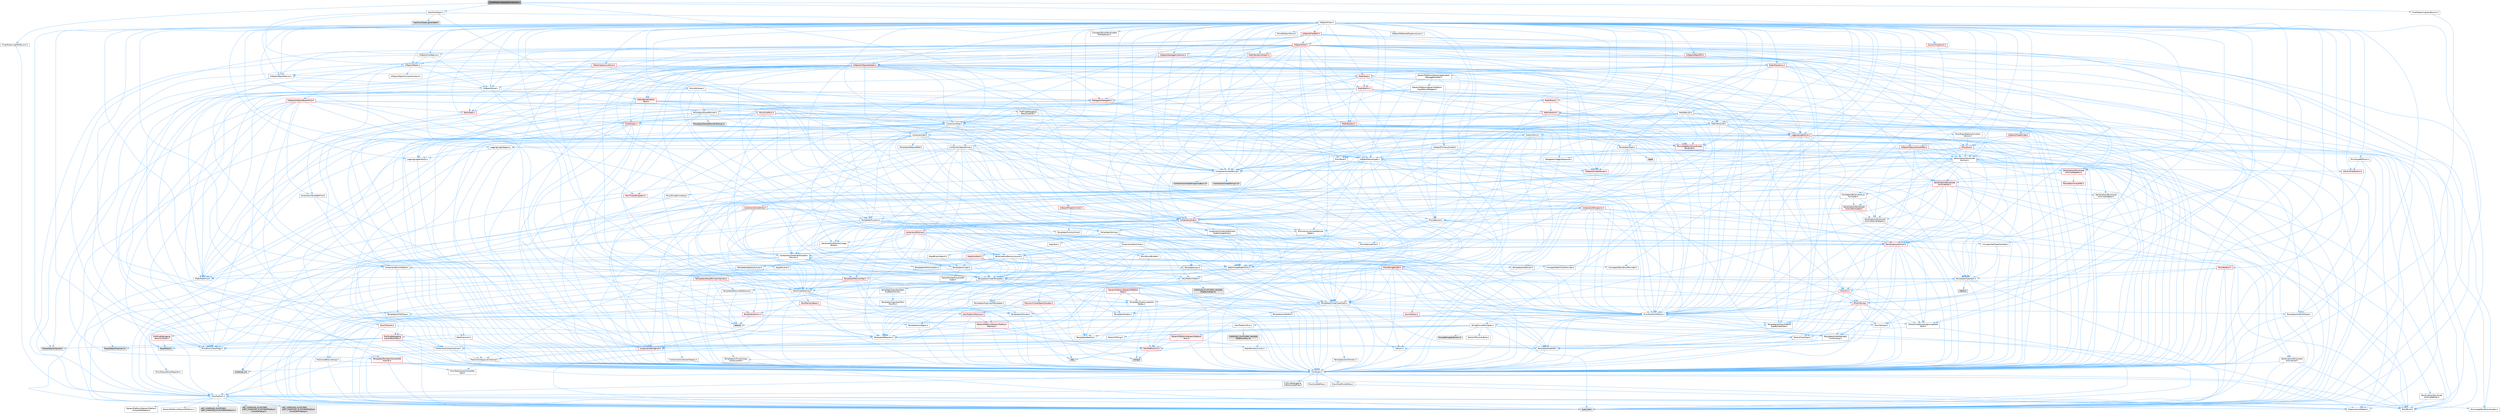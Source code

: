 digraph "PixelStreamingInputConversion.h"
{
 // INTERACTIVE_SVG=YES
 // LATEX_PDF_SIZE
  bgcolor="transparent";
  edge [fontname=Helvetica,fontsize=10,labelfontname=Helvetica,labelfontsize=10];
  node [fontname=Helvetica,fontsize=10,shape=box,height=0.2,width=0.4];
  Node1 [id="Node000001",label="PixelStreamingInputConversion.h",height=0.2,width=0.4,color="gray40", fillcolor="grey60", style="filled", fontcolor="black",tooltip=" "];
  Node1 -> Node2 [id="edge1_Node000001_Node000002",color="steelblue1",style="solid",tooltip=" "];
  Node2 [id="Node000002",label="Containers/Map.h",height=0.2,width=0.4,color="grey40", fillcolor="white", style="filled",URL="$df/d79/Map_8h.html",tooltip=" "];
  Node2 -> Node3 [id="edge2_Node000002_Node000003",color="steelblue1",style="solid",tooltip=" "];
  Node3 [id="Node000003",label="CoreTypes.h",height=0.2,width=0.4,color="grey40", fillcolor="white", style="filled",URL="$dc/dec/CoreTypes_8h.html",tooltip=" "];
  Node3 -> Node4 [id="edge3_Node000003_Node000004",color="steelblue1",style="solid",tooltip=" "];
  Node4 [id="Node000004",label="HAL/Platform.h",height=0.2,width=0.4,color="grey40", fillcolor="white", style="filled",URL="$d9/dd0/Platform_8h.html",tooltip=" "];
  Node4 -> Node5 [id="edge4_Node000004_Node000005",color="steelblue1",style="solid",tooltip=" "];
  Node5 [id="Node000005",label="Misc/Build.h",height=0.2,width=0.4,color="grey40", fillcolor="white", style="filled",URL="$d3/dbb/Build_8h.html",tooltip=" "];
  Node4 -> Node6 [id="edge5_Node000004_Node000006",color="steelblue1",style="solid",tooltip=" "];
  Node6 [id="Node000006",label="Misc/LargeWorldCoordinates.h",height=0.2,width=0.4,color="grey40", fillcolor="white", style="filled",URL="$d2/dcb/LargeWorldCoordinates_8h.html",tooltip=" "];
  Node4 -> Node7 [id="edge6_Node000004_Node000007",color="steelblue1",style="solid",tooltip=" "];
  Node7 [id="Node000007",label="type_traits",height=0.2,width=0.4,color="grey60", fillcolor="#E0E0E0", style="filled",tooltip=" "];
  Node4 -> Node8 [id="edge7_Node000004_Node000008",color="steelblue1",style="solid",tooltip=" "];
  Node8 [id="Node000008",label="PreprocessorHelpers.h",height=0.2,width=0.4,color="grey40", fillcolor="white", style="filled",URL="$db/ddb/PreprocessorHelpers_8h.html",tooltip=" "];
  Node4 -> Node9 [id="edge8_Node000004_Node000009",color="steelblue1",style="solid",tooltip=" "];
  Node9 [id="Node000009",label="UBT_COMPILED_PLATFORM\l/UBT_COMPILED_PLATFORMPlatform\lCompilerPreSetup.h",height=0.2,width=0.4,color="grey60", fillcolor="#E0E0E0", style="filled",tooltip=" "];
  Node4 -> Node10 [id="edge9_Node000004_Node000010",color="steelblue1",style="solid",tooltip=" "];
  Node10 [id="Node000010",label="GenericPlatform/GenericPlatform\lCompilerPreSetup.h",height=0.2,width=0.4,color="grey40", fillcolor="white", style="filled",URL="$d9/dc8/GenericPlatformCompilerPreSetup_8h.html",tooltip=" "];
  Node4 -> Node11 [id="edge10_Node000004_Node000011",color="steelblue1",style="solid",tooltip=" "];
  Node11 [id="Node000011",label="GenericPlatform/GenericPlatform.h",height=0.2,width=0.4,color="grey40", fillcolor="white", style="filled",URL="$d6/d84/GenericPlatform_8h.html",tooltip=" "];
  Node4 -> Node12 [id="edge11_Node000004_Node000012",color="steelblue1",style="solid",tooltip=" "];
  Node12 [id="Node000012",label="UBT_COMPILED_PLATFORM\l/UBT_COMPILED_PLATFORMPlatform.h",height=0.2,width=0.4,color="grey60", fillcolor="#E0E0E0", style="filled",tooltip=" "];
  Node4 -> Node13 [id="edge12_Node000004_Node000013",color="steelblue1",style="solid",tooltip=" "];
  Node13 [id="Node000013",label="UBT_COMPILED_PLATFORM\l/UBT_COMPILED_PLATFORMPlatform\lCompilerSetup.h",height=0.2,width=0.4,color="grey60", fillcolor="#E0E0E0", style="filled",tooltip=" "];
  Node3 -> Node14 [id="edge13_Node000003_Node000014",color="steelblue1",style="solid",tooltip=" "];
  Node14 [id="Node000014",label="ProfilingDebugging\l/UMemoryDefines.h",height=0.2,width=0.4,color="grey40", fillcolor="white", style="filled",URL="$d2/da2/UMemoryDefines_8h.html",tooltip=" "];
  Node3 -> Node15 [id="edge14_Node000003_Node000015",color="steelblue1",style="solid",tooltip=" "];
  Node15 [id="Node000015",label="Misc/CoreMiscDefines.h",height=0.2,width=0.4,color="grey40", fillcolor="white", style="filled",URL="$da/d38/CoreMiscDefines_8h.html",tooltip=" "];
  Node15 -> Node4 [id="edge15_Node000015_Node000004",color="steelblue1",style="solid",tooltip=" "];
  Node15 -> Node8 [id="edge16_Node000015_Node000008",color="steelblue1",style="solid",tooltip=" "];
  Node3 -> Node16 [id="edge17_Node000003_Node000016",color="steelblue1",style="solid",tooltip=" "];
  Node16 [id="Node000016",label="Misc/CoreDefines.h",height=0.2,width=0.4,color="grey40", fillcolor="white", style="filled",URL="$d3/dd2/CoreDefines_8h.html",tooltip=" "];
  Node2 -> Node17 [id="edge18_Node000002_Node000017",color="steelblue1",style="solid",tooltip=" "];
  Node17 [id="Node000017",label="Algo/Reverse.h",height=0.2,width=0.4,color="grey40", fillcolor="white", style="filled",URL="$d5/d93/Reverse_8h.html",tooltip=" "];
  Node17 -> Node3 [id="edge19_Node000017_Node000003",color="steelblue1",style="solid",tooltip=" "];
  Node17 -> Node18 [id="edge20_Node000017_Node000018",color="steelblue1",style="solid",tooltip=" "];
  Node18 [id="Node000018",label="Templates/UnrealTemplate.h",height=0.2,width=0.4,color="grey40", fillcolor="white", style="filled",URL="$d4/d24/UnrealTemplate_8h.html",tooltip=" "];
  Node18 -> Node3 [id="edge21_Node000018_Node000003",color="steelblue1",style="solid",tooltip=" "];
  Node18 -> Node19 [id="edge22_Node000018_Node000019",color="steelblue1",style="solid",tooltip=" "];
  Node19 [id="Node000019",label="Templates/IsPointer.h",height=0.2,width=0.4,color="grey40", fillcolor="white", style="filled",URL="$d7/d05/IsPointer_8h.html",tooltip=" "];
  Node19 -> Node3 [id="edge23_Node000019_Node000003",color="steelblue1",style="solid",tooltip=" "];
  Node18 -> Node20 [id="edge24_Node000018_Node000020",color="steelblue1",style="solid",tooltip=" "];
  Node20 [id="Node000020",label="HAL/UnrealMemory.h",height=0.2,width=0.4,color="grey40", fillcolor="white", style="filled",URL="$d9/d96/UnrealMemory_8h.html",tooltip=" "];
  Node20 -> Node3 [id="edge25_Node000020_Node000003",color="steelblue1",style="solid",tooltip=" "];
  Node20 -> Node21 [id="edge26_Node000020_Node000021",color="steelblue1",style="solid",tooltip=" "];
  Node21 [id="Node000021",label="GenericPlatform/GenericPlatform\lMemory.h",height=0.2,width=0.4,color="red", fillcolor="#FFF0F0", style="filled",URL="$dd/d22/GenericPlatformMemory_8h.html",tooltip=" "];
  Node21 -> Node3 [id="edge27_Node000021_Node000003",color="steelblue1",style="solid",tooltip=" "];
  Node21 -> Node31 [id="edge28_Node000021_Node000031",color="steelblue1",style="solid",tooltip=" "];
  Node31 [id="Node000031",label="string.h",height=0.2,width=0.4,color="grey60", fillcolor="#E0E0E0", style="filled",tooltip=" "];
  Node20 -> Node33 [id="edge29_Node000020_Node000033",color="steelblue1",style="solid",tooltip=" "];
  Node33 [id="Node000033",label="HAL/MemoryBase.h",height=0.2,width=0.4,color="red", fillcolor="#FFF0F0", style="filled",URL="$d6/d9f/MemoryBase_8h.html",tooltip=" "];
  Node33 -> Node3 [id="edge30_Node000033_Node000003",color="steelblue1",style="solid",tooltip=" "];
  Node33 -> Node37 [id="edge31_Node000033_Node000037",color="steelblue1",style="solid",tooltip=" "];
  Node37 [id="Node000037",label="HAL/PlatformCrt.h",height=0.2,width=0.4,color="red", fillcolor="#FFF0F0", style="filled",URL="$d8/d75/PlatformCrt_8h.html",tooltip=" "];
  Node37 -> Node38 [id="edge32_Node000037_Node000038",color="steelblue1",style="solid",tooltip=" "];
  Node38 [id="Node000038",label="new",height=0.2,width=0.4,color="grey60", fillcolor="#E0E0E0", style="filled",tooltip=" "];
  Node37 -> Node31 [id="edge33_Node000037_Node000031",color="steelblue1",style="solid",tooltip=" "];
  Node33 -> Node79 [id="edge34_Node000033_Node000079",color="steelblue1",style="solid",tooltip=" "];
  Node79 [id="Node000079",label="Templates/Atomic.h",height=0.2,width=0.4,color="red", fillcolor="#FFF0F0", style="filled",URL="$d3/d91/Atomic_8h.html",tooltip=" "];
  Node79 -> Node82 [id="edge35_Node000079_Node000082",color="steelblue1",style="solid",tooltip=" "];
  Node82 [id="Node000082",label="Templates/IsIntegral.h",height=0.2,width=0.4,color="grey40", fillcolor="white", style="filled",URL="$da/d64/IsIntegral_8h.html",tooltip=" "];
  Node82 -> Node3 [id="edge36_Node000082_Node000003",color="steelblue1",style="solid",tooltip=" "];
  Node79 -> Node76 [id="edge37_Node000079_Node000076",color="steelblue1",style="solid",tooltip=" "];
  Node76 [id="Node000076",label="atomic",height=0.2,width=0.4,color="grey60", fillcolor="#E0E0E0", style="filled",tooltip=" "];
  Node20 -> Node88 [id="edge38_Node000020_Node000088",color="steelblue1",style="solid",tooltip=" "];
  Node88 [id="Node000088",label="HAL/PlatformMemory.h",height=0.2,width=0.4,color="red", fillcolor="#FFF0F0", style="filled",URL="$de/d68/PlatformMemory_8h.html",tooltip=" "];
  Node88 -> Node3 [id="edge39_Node000088_Node000003",color="steelblue1",style="solid",tooltip=" "];
  Node88 -> Node21 [id="edge40_Node000088_Node000021",color="steelblue1",style="solid",tooltip=" "];
  Node20 -> Node90 [id="edge41_Node000020_Node000090",color="steelblue1",style="solid",tooltip=" "];
  Node90 [id="Node000090",label="ProfilingDebugging\l/MemoryTrace.h",height=0.2,width=0.4,color="red", fillcolor="#FFF0F0", style="filled",URL="$da/dd7/MemoryTrace_8h.html",tooltip=" "];
  Node90 -> Node4 [id="edge42_Node000090_Node000004",color="steelblue1",style="solid",tooltip=" "];
  Node90 -> Node54 [id="edge43_Node000090_Node000054",color="steelblue1",style="solid",tooltip=" "];
  Node54 [id="Node000054",label="Misc/EnumClassFlags.h",height=0.2,width=0.4,color="grey40", fillcolor="white", style="filled",URL="$d8/de7/EnumClassFlags_8h.html",tooltip=" "];
  Node90 -> Node62 [id="edge44_Node000090_Node000062",color="steelblue1",style="solid",tooltip=" "];
  Node62 [id="Node000062",label="Trace/Trace.h",height=0.2,width=0.4,color="grey60", fillcolor="#E0E0E0", style="filled",tooltip=" "];
  Node20 -> Node19 [id="edge45_Node000020_Node000019",color="steelblue1",style="solid",tooltip=" "];
  Node18 -> Node91 [id="edge46_Node000018_Node000091",color="steelblue1",style="solid",tooltip=" "];
  Node91 [id="Node000091",label="Templates/CopyQualifiers\lAndRefsFromTo.h",height=0.2,width=0.4,color="grey40", fillcolor="white", style="filled",URL="$d3/db3/CopyQualifiersAndRefsFromTo_8h.html",tooltip=" "];
  Node91 -> Node92 [id="edge47_Node000091_Node000092",color="steelblue1",style="solid",tooltip=" "];
  Node92 [id="Node000092",label="Templates/CopyQualifiers\lFromTo.h",height=0.2,width=0.4,color="grey40", fillcolor="white", style="filled",URL="$d5/db4/CopyQualifiersFromTo_8h.html",tooltip=" "];
  Node18 -> Node93 [id="edge48_Node000018_Node000093",color="steelblue1",style="solid",tooltip=" "];
  Node93 [id="Node000093",label="Templates/UnrealTypeTraits.h",height=0.2,width=0.4,color="grey40", fillcolor="white", style="filled",URL="$d2/d2d/UnrealTypeTraits_8h.html",tooltip=" "];
  Node93 -> Node3 [id="edge49_Node000093_Node000003",color="steelblue1",style="solid",tooltip=" "];
  Node93 -> Node19 [id="edge50_Node000093_Node000019",color="steelblue1",style="solid",tooltip=" "];
  Node93 -> Node46 [id="edge51_Node000093_Node000046",color="steelblue1",style="solid",tooltip=" "];
  Node46 [id="Node000046",label="Misc/AssertionMacros.h",height=0.2,width=0.4,color="grey40", fillcolor="white", style="filled",URL="$d0/dfa/AssertionMacros_8h.html",tooltip=" "];
  Node46 -> Node3 [id="edge52_Node000046_Node000003",color="steelblue1",style="solid",tooltip=" "];
  Node46 -> Node4 [id="edge53_Node000046_Node000004",color="steelblue1",style="solid",tooltip=" "];
  Node46 -> Node47 [id="edge54_Node000046_Node000047",color="steelblue1",style="solid",tooltip=" "];
  Node47 [id="Node000047",label="HAL/PlatformMisc.h",height=0.2,width=0.4,color="grey40", fillcolor="white", style="filled",URL="$d0/df5/PlatformMisc_8h.html",tooltip=" "];
  Node47 -> Node3 [id="edge55_Node000047_Node000003",color="steelblue1",style="solid",tooltip=" "];
  Node47 -> Node48 [id="edge56_Node000047_Node000048",color="steelblue1",style="solid",tooltip=" "];
  Node48 [id="Node000048",label="GenericPlatform/GenericPlatform\lMisc.h",height=0.2,width=0.4,color="red", fillcolor="#FFF0F0", style="filled",URL="$db/d9a/GenericPlatformMisc_8h.html",tooltip=" "];
  Node48 -> Node49 [id="edge57_Node000048_Node000049",color="steelblue1",style="solid",tooltip=" "];
  Node49 [id="Node000049",label="Containers/StringFwd.h",height=0.2,width=0.4,color="red", fillcolor="#FFF0F0", style="filled",URL="$df/d37/StringFwd_8h.html",tooltip=" "];
  Node49 -> Node3 [id="edge58_Node000049_Node000003",color="steelblue1",style="solid",tooltip=" "];
  Node49 -> Node24 [id="edge59_Node000049_Node000024",color="steelblue1",style="solid",tooltip=" "];
  Node24 [id="Node000024",label="Traits/IsContiguousContainer.h",height=0.2,width=0.4,color="grey40", fillcolor="white", style="filled",URL="$d5/d3c/IsContiguousContainer_8h.html",tooltip=" "];
  Node24 -> Node3 [id="edge60_Node000024_Node000003",color="steelblue1",style="solid",tooltip=" "];
  Node24 -> Node25 [id="edge61_Node000024_Node000025",color="steelblue1",style="solid",tooltip=" "];
  Node25 [id="Node000025",label="Misc/StaticAssertComplete\lType.h",height=0.2,width=0.4,color="grey40", fillcolor="white", style="filled",URL="$d5/d4e/StaticAssertCompleteType_8h.html",tooltip=" "];
  Node24 -> Node26 [id="edge62_Node000024_Node000026",color="steelblue1",style="solid",tooltip=" "];
  Node26 [id="Node000026",label="initializer_list",height=0.2,width=0.4,color="grey60", fillcolor="#E0E0E0", style="filled",tooltip=" "];
  Node48 -> Node3 [id="edge63_Node000048_Node000003",color="steelblue1",style="solid",tooltip=" "];
  Node48 -> Node37 [id="edge64_Node000048_Node000037",color="steelblue1",style="solid",tooltip=" "];
  Node48 -> Node52 [id="edge65_Node000048_Node000052",color="steelblue1",style="solid",tooltip=" "];
  Node52 [id="Node000052",label="Math/NumericLimits.h",height=0.2,width=0.4,color="grey40", fillcolor="white", style="filled",URL="$df/d1b/NumericLimits_8h.html",tooltip=" "];
  Node52 -> Node3 [id="edge66_Node000052_Node000003",color="steelblue1",style="solid",tooltip=" "];
  Node48 -> Node54 [id="edge67_Node000048_Node000054",color="steelblue1",style="solid",tooltip=" "];
  Node47 -> Node57 [id="edge68_Node000047_Node000057",color="steelblue1",style="solid",tooltip=" "];
  Node57 [id="Node000057",label="COMPILED_PLATFORM_HEADER\l(PlatformMisc.h)",height=0.2,width=0.4,color="grey60", fillcolor="#E0E0E0", style="filled",tooltip=" "];
  Node47 -> Node58 [id="edge69_Node000047_Node000058",color="steelblue1",style="solid",tooltip=" "];
  Node58 [id="Node000058",label="ProfilingDebugging\l/CpuProfilerTrace.h",height=0.2,width=0.4,color="red", fillcolor="#FFF0F0", style="filled",URL="$da/dcb/CpuProfilerTrace_8h.html",tooltip=" "];
  Node58 -> Node3 [id="edge70_Node000058_Node000003",color="steelblue1",style="solid",tooltip=" "];
  Node58 -> Node23 [id="edge71_Node000058_Node000023",color="steelblue1",style="solid",tooltip=" "];
  Node23 [id="Node000023",label="Containers/ContainersFwd.h",height=0.2,width=0.4,color="grey40", fillcolor="white", style="filled",URL="$d4/d0a/ContainersFwd_8h.html",tooltip=" "];
  Node23 -> Node4 [id="edge72_Node000023_Node000004",color="steelblue1",style="solid",tooltip=" "];
  Node23 -> Node3 [id="edge73_Node000023_Node000003",color="steelblue1",style="solid",tooltip=" "];
  Node23 -> Node24 [id="edge74_Node000023_Node000024",color="steelblue1",style="solid",tooltip=" "];
  Node58 -> Node8 [id="edge75_Node000058_Node000008",color="steelblue1",style="solid",tooltip=" "];
  Node58 -> Node5 [id="edge76_Node000058_Node000005",color="steelblue1",style="solid",tooltip=" "];
  Node58 -> Node60 [id="edge77_Node000058_Node000060",color="steelblue1",style="solid",tooltip=" "];
  Node60 [id="Node000060",label="Trace/Detail/Channel.h",height=0.2,width=0.4,color="grey60", fillcolor="#E0E0E0", style="filled",tooltip=" "];
  Node58 -> Node61 [id="edge78_Node000058_Node000061",color="steelblue1",style="solid",tooltip=" "];
  Node61 [id="Node000061",label="Trace/Detail/Channel.inl",height=0.2,width=0.4,color="grey60", fillcolor="#E0E0E0", style="filled",tooltip=" "];
  Node58 -> Node62 [id="edge79_Node000058_Node000062",color="steelblue1",style="solid",tooltip=" "];
  Node46 -> Node8 [id="edge80_Node000046_Node000008",color="steelblue1",style="solid",tooltip=" "];
  Node46 -> Node63 [id="edge81_Node000046_Node000063",color="steelblue1",style="solid",tooltip=" "];
  Node63 [id="Node000063",label="Templates/EnableIf.h",height=0.2,width=0.4,color="grey40", fillcolor="white", style="filled",URL="$d7/d60/EnableIf_8h.html",tooltip=" "];
  Node63 -> Node3 [id="edge82_Node000063_Node000003",color="steelblue1",style="solid",tooltip=" "];
  Node46 -> Node64 [id="edge83_Node000046_Node000064",color="steelblue1",style="solid",tooltip=" "];
  Node64 [id="Node000064",label="Templates/IsArrayOrRefOf\lTypeByPredicate.h",height=0.2,width=0.4,color="grey40", fillcolor="white", style="filled",URL="$d6/da1/IsArrayOrRefOfTypeByPredicate_8h.html",tooltip=" "];
  Node64 -> Node3 [id="edge84_Node000064_Node000003",color="steelblue1",style="solid",tooltip=" "];
  Node46 -> Node65 [id="edge85_Node000046_Node000065",color="steelblue1",style="solid",tooltip=" "];
  Node65 [id="Node000065",label="Templates/IsValidVariadic\lFunctionArg.h",height=0.2,width=0.4,color="grey40", fillcolor="white", style="filled",URL="$d0/dc8/IsValidVariadicFunctionArg_8h.html",tooltip=" "];
  Node65 -> Node3 [id="edge86_Node000065_Node000003",color="steelblue1",style="solid",tooltip=" "];
  Node65 -> Node66 [id="edge87_Node000065_Node000066",color="steelblue1",style="solid",tooltip=" "];
  Node66 [id="Node000066",label="IsEnum.h",height=0.2,width=0.4,color="grey40", fillcolor="white", style="filled",URL="$d4/de5/IsEnum_8h.html",tooltip=" "];
  Node65 -> Node7 [id="edge88_Node000065_Node000007",color="steelblue1",style="solid",tooltip=" "];
  Node46 -> Node67 [id="edge89_Node000046_Node000067",color="steelblue1",style="solid",tooltip=" "];
  Node67 [id="Node000067",label="Traits/IsCharEncodingCompatible\lWith.h",height=0.2,width=0.4,color="grey40", fillcolor="white", style="filled",URL="$df/dd1/IsCharEncodingCompatibleWith_8h.html",tooltip=" "];
  Node67 -> Node7 [id="edge90_Node000067_Node000007",color="steelblue1",style="solid",tooltip=" "];
  Node67 -> Node68 [id="edge91_Node000067_Node000068",color="steelblue1",style="solid",tooltip=" "];
  Node68 [id="Node000068",label="Traits/IsCharType.h",height=0.2,width=0.4,color="grey40", fillcolor="white", style="filled",URL="$db/d51/IsCharType_8h.html",tooltip=" "];
  Node68 -> Node3 [id="edge92_Node000068_Node000003",color="steelblue1",style="solid",tooltip=" "];
  Node46 -> Node69 [id="edge93_Node000046_Node000069",color="steelblue1",style="solid",tooltip=" "];
  Node69 [id="Node000069",label="Misc/VarArgs.h",height=0.2,width=0.4,color="grey40", fillcolor="white", style="filled",URL="$d5/d6f/VarArgs_8h.html",tooltip=" "];
  Node69 -> Node3 [id="edge94_Node000069_Node000003",color="steelblue1",style="solid",tooltip=" "];
  Node46 -> Node70 [id="edge95_Node000046_Node000070",color="steelblue1",style="solid",tooltip=" "];
  Node70 [id="Node000070",label="String/FormatStringSan.h",height=0.2,width=0.4,color="grey40", fillcolor="white", style="filled",URL="$d3/d8b/FormatStringSan_8h.html",tooltip=" "];
  Node70 -> Node7 [id="edge96_Node000070_Node000007",color="steelblue1",style="solid",tooltip=" "];
  Node70 -> Node3 [id="edge97_Node000070_Node000003",color="steelblue1",style="solid",tooltip=" "];
  Node70 -> Node71 [id="edge98_Node000070_Node000071",color="steelblue1",style="solid",tooltip=" "];
  Node71 [id="Node000071",label="Templates/Requires.h",height=0.2,width=0.4,color="grey40", fillcolor="white", style="filled",URL="$dc/d96/Requires_8h.html",tooltip=" "];
  Node71 -> Node63 [id="edge99_Node000071_Node000063",color="steelblue1",style="solid",tooltip=" "];
  Node71 -> Node7 [id="edge100_Node000071_Node000007",color="steelblue1",style="solid",tooltip=" "];
  Node70 -> Node72 [id="edge101_Node000070_Node000072",color="steelblue1",style="solid",tooltip=" "];
  Node72 [id="Node000072",label="Templates/Identity.h",height=0.2,width=0.4,color="grey40", fillcolor="white", style="filled",URL="$d0/dd5/Identity_8h.html",tooltip=" "];
  Node70 -> Node65 [id="edge102_Node000070_Node000065",color="steelblue1",style="solid",tooltip=" "];
  Node70 -> Node68 [id="edge103_Node000070_Node000068",color="steelblue1",style="solid",tooltip=" "];
  Node70 -> Node73 [id="edge104_Node000070_Node000073",color="steelblue1",style="solid",tooltip=" "];
  Node73 [id="Node000073",label="Traits/IsTEnumAsByte.h",height=0.2,width=0.4,color="grey40", fillcolor="white", style="filled",URL="$d1/de6/IsTEnumAsByte_8h.html",tooltip=" "];
  Node70 -> Node74 [id="edge105_Node000070_Node000074",color="steelblue1",style="solid",tooltip=" "];
  Node74 [id="Node000074",label="Traits/IsTString.h",height=0.2,width=0.4,color="grey40", fillcolor="white", style="filled",URL="$d0/df8/IsTString_8h.html",tooltip=" "];
  Node74 -> Node23 [id="edge106_Node000074_Node000023",color="steelblue1",style="solid",tooltip=" "];
  Node70 -> Node23 [id="edge107_Node000070_Node000023",color="steelblue1",style="solid",tooltip=" "];
  Node70 -> Node75 [id="edge108_Node000070_Node000075",color="steelblue1",style="solid",tooltip=" "];
  Node75 [id="Node000075",label="FormatStringSanErrors.inl",height=0.2,width=0.4,color="grey60", fillcolor="#E0E0E0", style="filled",tooltip=" "];
  Node46 -> Node76 [id="edge109_Node000046_Node000076",color="steelblue1",style="solid",tooltip=" "];
  Node93 -> Node84 [id="edge110_Node000093_Node000084",color="steelblue1",style="solid",tooltip=" "];
  Node84 [id="Node000084",label="Templates/AndOrNot.h",height=0.2,width=0.4,color="grey40", fillcolor="white", style="filled",URL="$db/d0a/AndOrNot_8h.html",tooltip=" "];
  Node84 -> Node3 [id="edge111_Node000084_Node000003",color="steelblue1",style="solid",tooltip=" "];
  Node93 -> Node63 [id="edge112_Node000093_Node000063",color="steelblue1",style="solid",tooltip=" "];
  Node93 -> Node94 [id="edge113_Node000093_Node000094",color="steelblue1",style="solid",tooltip=" "];
  Node94 [id="Node000094",label="Templates/IsArithmetic.h",height=0.2,width=0.4,color="grey40", fillcolor="white", style="filled",URL="$d2/d5d/IsArithmetic_8h.html",tooltip=" "];
  Node94 -> Node3 [id="edge114_Node000094_Node000003",color="steelblue1",style="solid",tooltip=" "];
  Node93 -> Node66 [id="edge115_Node000093_Node000066",color="steelblue1",style="solid",tooltip=" "];
  Node93 -> Node95 [id="edge116_Node000093_Node000095",color="steelblue1",style="solid",tooltip=" "];
  Node95 [id="Node000095",label="Templates/Models.h",height=0.2,width=0.4,color="grey40", fillcolor="white", style="filled",URL="$d3/d0c/Models_8h.html",tooltip=" "];
  Node95 -> Node72 [id="edge117_Node000095_Node000072",color="steelblue1",style="solid",tooltip=" "];
  Node93 -> Node96 [id="edge118_Node000093_Node000096",color="steelblue1",style="solid",tooltip=" "];
  Node96 [id="Node000096",label="Templates/IsPODType.h",height=0.2,width=0.4,color="grey40", fillcolor="white", style="filled",URL="$d7/db1/IsPODType_8h.html",tooltip=" "];
  Node96 -> Node3 [id="edge119_Node000096_Node000003",color="steelblue1",style="solid",tooltip=" "];
  Node93 -> Node97 [id="edge120_Node000093_Node000097",color="steelblue1",style="solid",tooltip=" "];
  Node97 [id="Node000097",label="Templates/IsUECoreType.h",height=0.2,width=0.4,color="grey40", fillcolor="white", style="filled",URL="$d1/db8/IsUECoreType_8h.html",tooltip=" "];
  Node97 -> Node3 [id="edge121_Node000097_Node000003",color="steelblue1",style="solid",tooltip=" "];
  Node97 -> Node7 [id="edge122_Node000097_Node000007",color="steelblue1",style="solid",tooltip=" "];
  Node93 -> Node85 [id="edge123_Node000093_Node000085",color="steelblue1",style="solid",tooltip=" "];
  Node85 [id="Node000085",label="Templates/IsTriviallyCopy\lConstructible.h",height=0.2,width=0.4,color="grey40", fillcolor="white", style="filled",URL="$d3/d78/IsTriviallyCopyConstructible_8h.html",tooltip=" "];
  Node85 -> Node3 [id="edge124_Node000085_Node000003",color="steelblue1",style="solid",tooltip=" "];
  Node85 -> Node7 [id="edge125_Node000085_Node000007",color="steelblue1",style="solid",tooltip=" "];
  Node18 -> Node98 [id="edge126_Node000018_Node000098",color="steelblue1",style="solid",tooltip=" "];
  Node98 [id="Node000098",label="Templates/RemoveReference.h",height=0.2,width=0.4,color="grey40", fillcolor="white", style="filled",URL="$da/dbe/RemoveReference_8h.html",tooltip=" "];
  Node98 -> Node3 [id="edge127_Node000098_Node000003",color="steelblue1",style="solid",tooltip=" "];
  Node18 -> Node71 [id="edge128_Node000018_Node000071",color="steelblue1",style="solid",tooltip=" "];
  Node18 -> Node99 [id="edge129_Node000018_Node000099",color="steelblue1",style="solid",tooltip=" "];
  Node99 [id="Node000099",label="Templates/TypeCompatible\lBytes.h",height=0.2,width=0.4,color="grey40", fillcolor="white", style="filled",URL="$df/d0a/TypeCompatibleBytes_8h.html",tooltip=" "];
  Node99 -> Node3 [id="edge130_Node000099_Node000003",color="steelblue1",style="solid",tooltip=" "];
  Node99 -> Node31 [id="edge131_Node000099_Node000031",color="steelblue1",style="solid",tooltip=" "];
  Node99 -> Node38 [id="edge132_Node000099_Node000038",color="steelblue1",style="solid",tooltip=" "];
  Node99 -> Node7 [id="edge133_Node000099_Node000007",color="steelblue1",style="solid",tooltip=" "];
  Node18 -> Node72 [id="edge134_Node000018_Node000072",color="steelblue1",style="solid",tooltip=" "];
  Node18 -> Node24 [id="edge135_Node000018_Node000024",color="steelblue1",style="solid",tooltip=" "];
  Node18 -> Node100 [id="edge136_Node000018_Node000100",color="steelblue1",style="solid",tooltip=" "];
  Node100 [id="Node000100",label="Traits/UseBitwiseSwap.h",height=0.2,width=0.4,color="grey40", fillcolor="white", style="filled",URL="$db/df3/UseBitwiseSwap_8h.html",tooltip=" "];
  Node100 -> Node3 [id="edge137_Node000100_Node000003",color="steelblue1",style="solid",tooltip=" "];
  Node100 -> Node7 [id="edge138_Node000100_Node000007",color="steelblue1",style="solid",tooltip=" "];
  Node18 -> Node7 [id="edge139_Node000018_Node000007",color="steelblue1",style="solid",tooltip=" "];
  Node2 -> Node101 [id="edge140_Node000002_Node000101",color="steelblue1",style="solid",tooltip=" "];
  Node101 [id="Node000101",label="Containers/ContainerElement\lTypeCompatibility.h",height=0.2,width=0.4,color="grey40", fillcolor="white", style="filled",URL="$df/ddf/ContainerElementTypeCompatibility_8h.html",tooltip=" "];
  Node101 -> Node3 [id="edge141_Node000101_Node000003",color="steelblue1",style="solid",tooltip=" "];
  Node101 -> Node93 [id="edge142_Node000101_Node000093",color="steelblue1",style="solid",tooltip=" "];
  Node2 -> Node102 [id="edge143_Node000002_Node000102",color="steelblue1",style="solid",tooltip=" "];
  Node102 [id="Node000102",label="Containers/Set.h",height=0.2,width=0.4,color="grey40", fillcolor="white", style="filled",URL="$d4/d45/Set_8h.html",tooltip=" "];
  Node102 -> Node103 [id="edge144_Node000102_Node000103",color="steelblue1",style="solid",tooltip=" "];
  Node103 [id="Node000103",label="Containers/ContainerAllocation\lPolicies.h",height=0.2,width=0.4,color="grey40", fillcolor="white", style="filled",URL="$d7/dff/ContainerAllocationPolicies_8h.html",tooltip=" "];
  Node103 -> Node3 [id="edge145_Node000103_Node000003",color="steelblue1",style="solid",tooltip=" "];
  Node103 -> Node104 [id="edge146_Node000103_Node000104",color="steelblue1",style="solid",tooltip=" "];
  Node104 [id="Node000104",label="Containers/ContainerHelpers.h",height=0.2,width=0.4,color="grey40", fillcolor="white", style="filled",URL="$d7/d33/ContainerHelpers_8h.html",tooltip=" "];
  Node104 -> Node3 [id="edge147_Node000104_Node000003",color="steelblue1",style="solid",tooltip=" "];
  Node103 -> Node103 [id="edge148_Node000103_Node000103",color="steelblue1",style="solid",tooltip=" "];
  Node103 -> Node105 [id="edge149_Node000103_Node000105",color="steelblue1",style="solid",tooltip=" "];
  Node105 [id="Node000105",label="HAL/PlatformMath.h",height=0.2,width=0.4,color="grey40", fillcolor="white", style="filled",URL="$dc/d53/PlatformMath_8h.html",tooltip=" "];
  Node105 -> Node3 [id="edge150_Node000105_Node000003",color="steelblue1",style="solid",tooltip=" "];
  Node105 -> Node106 [id="edge151_Node000105_Node000106",color="steelblue1",style="solid",tooltip=" "];
  Node106 [id="Node000106",label="GenericPlatform/GenericPlatform\lMath.h",height=0.2,width=0.4,color="red", fillcolor="#FFF0F0", style="filled",URL="$d5/d79/GenericPlatformMath_8h.html",tooltip=" "];
  Node106 -> Node3 [id="edge152_Node000106_Node000003",color="steelblue1",style="solid",tooltip=" "];
  Node106 -> Node23 [id="edge153_Node000106_Node000023",color="steelblue1",style="solid",tooltip=" "];
  Node106 -> Node37 [id="edge154_Node000106_Node000037",color="steelblue1",style="solid",tooltip=" "];
  Node106 -> Node84 [id="edge155_Node000106_Node000084",color="steelblue1",style="solid",tooltip=" "];
  Node106 -> Node93 [id="edge156_Node000106_Node000093",color="steelblue1",style="solid",tooltip=" "];
  Node106 -> Node71 [id="edge157_Node000106_Node000071",color="steelblue1",style="solid",tooltip=" "];
  Node106 -> Node99 [id="edge158_Node000106_Node000099",color="steelblue1",style="solid",tooltip=" "];
  Node106 -> Node7 [id="edge159_Node000106_Node000007",color="steelblue1",style="solid",tooltip=" "];
  Node105 -> Node112 [id="edge160_Node000105_Node000112",color="steelblue1",style="solid",tooltip=" "];
  Node112 [id="Node000112",label="COMPILED_PLATFORM_HEADER\l(PlatformMath.h)",height=0.2,width=0.4,color="grey60", fillcolor="#E0E0E0", style="filled",tooltip=" "];
  Node103 -> Node20 [id="edge161_Node000103_Node000020",color="steelblue1",style="solid",tooltip=" "];
  Node103 -> Node52 [id="edge162_Node000103_Node000052",color="steelblue1",style="solid",tooltip=" "];
  Node103 -> Node46 [id="edge163_Node000103_Node000046",color="steelblue1",style="solid",tooltip=" "];
  Node103 -> Node113 [id="edge164_Node000103_Node000113",color="steelblue1",style="solid",tooltip=" "];
  Node113 [id="Node000113",label="Templates/IsPolymorphic.h",height=0.2,width=0.4,color="grey40", fillcolor="white", style="filled",URL="$dc/d20/IsPolymorphic_8h.html",tooltip=" "];
  Node103 -> Node114 [id="edge165_Node000103_Node000114",color="steelblue1",style="solid",tooltip=" "];
  Node114 [id="Node000114",label="Templates/MemoryOps.h",height=0.2,width=0.4,color="red", fillcolor="#FFF0F0", style="filled",URL="$db/dea/MemoryOps_8h.html",tooltip=" "];
  Node114 -> Node3 [id="edge166_Node000114_Node000003",color="steelblue1",style="solid",tooltip=" "];
  Node114 -> Node20 [id="edge167_Node000114_Node000020",color="steelblue1",style="solid",tooltip=" "];
  Node114 -> Node85 [id="edge168_Node000114_Node000085",color="steelblue1",style="solid",tooltip=" "];
  Node114 -> Node71 [id="edge169_Node000114_Node000071",color="steelblue1",style="solid",tooltip=" "];
  Node114 -> Node93 [id="edge170_Node000114_Node000093",color="steelblue1",style="solid",tooltip=" "];
  Node114 -> Node100 [id="edge171_Node000114_Node000100",color="steelblue1",style="solid",tooltip=" "];
  Node114 -> Node38 [id="edge172_Node000114_Node000038",color="steelblue1",style="solid",tooltip=" "];
  Node114 -> Node7 [id="edge173_Node000114_Node000007",color="steelblue1",style="solid",tooltip=" "];
  Node103 -> Node99 [id="edge174_Node000103_Node000099",color="steelblue1",style="solid",tooltip=" "];
  Node103 -> Node7 [id="edge175_Node000103_Node000007",color="steelblue1",style="solid",tooltip=" "];
  Node102 -> Node101 [id="edge176_Node000102_Node000101",color="steelblue1",style="solid",tooltip=" "];
  Node102 -> Node115 [id="edge177_Node000102_Node000115",color="steelblue1",style="solid",tooltip=" "];
  Node115 [id="Node000115",label="Containers/SetUtilities.h",height=0.2,width=0.4,color="grey40", fillcolor="white", style="filled",URL="$dc/de5/SetUtilities_8h.html",tooltip=" "];
  Node115 -> Node3 [id="edge178_Node000115_Node000003",color="steelblue1",style="solid",tooltip=" "];
  Node115 -> Node116 [id="edge179_Node000115_Node000116",color="steelblue1",style="solid",tooltip=" "];
  Node116 [id="Node000116",label="Serialization/MemoryLayout.h",height=0.2,width=0.4,color="grey40", fillcolor="white", style="filled",URL="$d7/d66/MemoryLayout_8h.html",tooltip=" "];
  Node116 -> Node117 [id="edge180_Node000116_Node000117",color="steelblue1",style="solid",tooltip=" "];
  Node117 [id="Node000117",label="Concepts/StaticClassProvider.h",height=0.2,width=0.4,color="grey40", fillcolor="white", style="filled",URL="$dd/d83/StaticClassProvider_8h.html",tooltip=" "];
  Node116 -> Node118 [id="edge181_Node000116_Node000118",color="steelblue1",style="solid",tooltip=" "];
  Node118 [id="Node000118",label="Concepts/StaticStructProvider.h",height=0.2,width=0.4,color="grey40", fillcolor="white", style="filled",URL="$d5/d77/StaticStructProvider_8h.html",tooltip=" "];
  Node116 -> Node119 [id="edge182_Node000116_Node000119",color="steelblue1",style="solid",tooltip=" "];
  Node119 [id="Node000119",label="Containers/EnumAsByte.h",height=0.2,width=0.4,color="grey40", fillcolor="white", style="filled",URL="$d6/d9a/EnumAsByte_8h.html",tooltip=" "];
  Node119 -> Node3 [id="edge183_Node000119_Node000003",color="steelblue1",style="solid",tooltip=" "];
  Node119 -> Node96 [id="edge184_Node000119_Node000096",color="steelblue1",style="solid",tooltip=" "];
  Node119 -> Node120 [id="edge185_Node000119_Node000120",color="steelblue1",style="solid",tooltip=" "];
  Node120 [id="Node000120",label="Templates/TypeHash.h",height=0.2,width=0.4,color="grey40", fillcolor="white", style="filled",URL="$d1/d62/TypeHash_8h.html",tooltip=" "];
  Node120 -> Node3 [id="edge186_Node000120_Node000003",color="steelblue1",style="solid",tooltip=" "];
  Node120 -> Node71 [id="edge187_Node000120_Node000071",color="steelblue1",style="solid",tooltip=" "];
  Node120 -> Node121 [id="edge188_Node000120_Node000121",color="steelblue1",style="solid",tooltip=" "];
  Node121 [id="Node000121",label="Misc/Crc.h",height=0.2,width=0.4,color="red", fillcolor="#FFF0F0", style="filled",URL="$d4/dd2/Crc_8h.html",tooltip=" "];
  Node121 -> Node3 [id="edge189_Node000121_Node000003",color="steelblue1",style="solid",tooltip=" "];
  Node121 -> Node46 [id="edge190_Node000121_Node000046",color="steelblue1",style="solid",tooltip=" "];
  Node121 -> Node122 [id="edge191_Node000121_Node000122",color="steelblue1",style="solid",tooltip=" "];
  Node122 [id="Node000122",label="Misc/CString.h",height=0.2,width=0.4,color="red", fillcolor="#FFF0F0", style="filled",URL="$d2/d49/CString_8h.html",tooltip=" "];
  Node122 -> Node3 [id="edge192_Node000122_Node000003",color="steelblue1",style="solid",tooltip=" "];
  Node122 -> Node37 [id="edge193_Node000122_Node000037",color="steelblue1",style="solid",tooltip=" "];
  Node122 -> Node46 [id="edge194_Node000122_Node000046",color="steelblue1",style="solid",tooltip=" "];
  Node122 -> Node69 [id="edge195_Node000122_Node000069",color="steelblue1",style="solid",tooltip=" "];
  Node122 -> Node64 [id="edge196_Node000122_Node000064",color="steelblue1",style="solid",tooltip=" "];
  Node122 -> Node65 [id="edge197_Node000122_Node000065",color="steelblue1",style="solid",tooltip=" "];
  Node122 -> Node67 [id="edge198_Node000122_Node000067",color="steelblue1",style="solid",tooltip=" "];
  Node121 -> Node93 [id="edge199_Node000121_Node000093",color="steelblue1",style="solid",tooltip=" "];
  Node121 -> Node68 [id="edge200_Node000121_Node000068",color="steelblue1",style="solid",tooltip=" "];
  Node120 -> Node126 [id="edge201_Node000120_Node000126",color="steelblue1",style="solid",tooltip=" "];
  Node126 [id="Node000126",label="stdint.h",height=0.2,width=0.4,color="grey60", fillcolor="#E0E0E0", style="filled",tooltip=" "];
  Node120 -> Node7 [id="edge202_Node000120_Node000007",color="steelblue1",style="solid",tooltip=" "];
  Node116 -> Node49 [id="edge203_Node000116_Node000049",color="steelblue1",style="solid",tooltip=" "];
  Node116 -> Node20 [id="edge204_Node000116_Node000020",color="steelblue1",style="solid",tooltip=" "];
  Node116 -> Node127 [id="edge205_Node000116_Node000127",color="steelblue1",style="solid",tooltip=" "];
  Node127 [id="Node000127",label="Misc/DelayedAutoRegister.h",height=0.2,width=0.4,color="grey40", fillcolor="white", style="filled",URL="$d1/dda/DelayedAutoRegister_8h.html",tooltip=" "];
  Node127 -> Node4 [id="edge206_Node000127_Node000004",color="steelblue1",style="solid",tooltip=" "];
  Node116 -> Node63 [id="edge207_Node000116_Node000063",color="steelblue1",style="solid",tooltip=" "];
  Node116 -> Node128 [id="edge208_Node000116_Node000128",color="steelblue1",style="solid",tooltip=" "];
  Node128 [id="Node000128",label="Templates/IsAbstract.h",height=0.2,width=0.4,color="grey40", fillcolor="white", style="filled",URL="$d8/db7/IsAbstract_8h.html",tooltip=" "];
  Node116 -> Node113 [id="edge209_Node000116_Node000113",color="steelblue1",style="solid",tooltip=" "];
  Node116 -> Node95 [id="edge210_Node000116_Node000095",color="steelblue1",style="solid",tooltip=" "];
  Node116 -> Node18 [id="edge211_Node000116_Node000018",color="steelblue1",style="solid",tooltip=" "];
  Node115 -> Node114 [id="edge212_Node000115_Node000114",color="steelblue1",style="solid",tooltip=" "];
  Node115 -> Node93 [id="edge213_Node000115_Node000093",color="steelblue1",style="solid",tooltip=" "];
  Node102 -> Node129 [id="edge214_Node000102_Node000129",color="steelblue1",style="solid",tooltip=" "];
  Node129 [id="Node000129",label="Containers/SparseArray.h",height=0.2,width=0.4,color="grey40", fillcolor="white", style="filled",URL="$d5/dbf/SparseArray_8h.html",tooltip=" "];
  Node129 -> Node3 [id="edge215_Node000129_Node000003",color="steelblue1",style="solid",tooltip=" "];
  Node129 -> Node46 [id="edge216_Node000129_Node000046",color="steelblue1",style="solid",tooltip=" "];
  Node129 -> Node20 [id="edge217_Node000129_Node000020",color="steelblue1",style="solid",tooltip=" "];
  Node129 -> Node93 [id="edge218_Node000129_Node000093",color="steelblue1",style="solid",tooltip=" "];
  Node129 -> Node18 [id="edge219_Node000129_Node000018",color="steelblue1",style="solid",tooltip=" "];
  Node129 -> Node103 [id="edge220_Node000129_Node000103",color="steelblue1",style="solid",tooltip=" "];
  Node129 -> Node130 [id="edge221_Node000129_Node000130",color="steelblue1",style="solid",tooltip=" "];
  Node130 [id="Node000130",label="Templates/Less.h",height=0.2,width=0.4,color="grey40", fillcolor="white", style="filled",URL="$de/dc8/Less_8h.html",tooltip=" "];
  Node130 -> Node3 [id="edge222_Node000130_Node000003",color="steelblue1",style="solid",tooltip=" "];
  Node130 -> Node18 [id="edge223_Node000130_Node000018",color="steelblue1",style="solid",tooltip=" "];
  Node129 -> Node131 [id="edge224_Node000129_Node000131",color="steelblue1",style="solid",tooltip=" "];
  Node131 [id="Node000131",label="Containers/Array.h",height=0.2,width=0.4,color="red", fillcolor="#FFF0F0", style="filled",URL="$df/dd0/Array_8h.html",tooltip=" "];
  Node131 -> Node3 [id="edge225_Node000131_Node000003",color="steelblue1",style="solid",tooltip=" "];
  Node131 -> Node46 [id="edge226_Node000131_Node000046",color="steelblue1",style="solid",tooltip=" "];
  Node131 -> Node132 [id="edge227_Node000131_Node000132",color="steelblue1",style="solid",tooltip=" "];
  Node132 [id="Node000132",label="Misc/IntrusiveUnsetOptional\lState.h",height=0.2,width=0.4,color="grey40", fillcolor="white", style="filled",URL="$d2/d0a/IntrusiveUnsetOptionalState_8h.html",tooltip=" "];
  Node132 -> Node133 [id="edge228_Node000132_Node000133",color="steelblue1",style="solid",tooltip=" "];
  Node133 [id="Node000133",label="Misc/OptionalFwd.h",height=0.2,width=0.4,color="grey40", fillcolor="white", style="filled",URL="$dc/d50/OptionalFwd_8h.html",tooltip=" "];
  Node131 -> Node20 [id="edge229_Node000131_Node000020",color="steelblue1",style="solid",tooltip=" "];
  Node131 -> Node93 [id="edge230_Node000131_Node000093",color="steelblue1",style="solid",tooltip=" "];
  Node131 -> Node18 [id="edge231_Node000131_Node000018",color="steelblue1",style="solid",tooltip=" "];
  Node131 -> Node103 [id="edge232_Node000131_Node000103",color="steelblue1",style="solid",tooltip=" "];
  Node131 -> Node101 [id="edge233_Node000131_Node000101",color="steelblue1",style="solid",tooltip=" "];
  Node131 -> Node137 [id="edge234_Node000131_Node000137",color="steelblue1",style="solid",tooltip=" "];
  Node137 [id="Node000137",label="Serialization/Archive.h",height=0.2,width=0.4,color="red", fillcolor="#FFF0F0", style="filled",URL="$d7/d3b/Archive_8h.html",tooltip=" "];
  Node137 -> Node3 [id="edge235_Node000137_Node000003",color="steelblue1",style="solid",tooltip=" "];
  Node137 -> Node27 [id="edge236_Node000137_Node000027",color="steelblue1",style="solid",tooltip=" "];
  Node27 [id="Node000027",label="Math/MathFwd.h",height=0.2,width=0.4,color="grey40", fillcolor="white", style="filled",URL="$d2/d10/MathFwd_8h.html",tooltip=" "];
  Node27 -> Node4 [id="edge237_Node000027_Node000004",color="steelblue1",style="solid",tooltip=" "];
  Node137 -> Node46 [id="edge238_Node000137_Node000046",color="steelblue1",style="solid",tooltip=" "];
  Node137 -> Node5 [id="edge239_Node000137_Node000005",color="steelblue1",style="solid",tooltip=" "];
  Node137 -> Node69 [id="edge240_Node000137_Node000069",color="steelblue1",style="solid",tooltip=" "];
  Node137 -> Node63 [id="edge241_Node000137_Node000063",color="steelblue1",style="solid",tooltip=" "];
  Node137 -> Node64 [id="edge242_Node000137_Node000064",color="steelblue1",style="solid",tooltip=" "];
  Node137 -> Node65 [id="edge243_Node000137_Node000065",color="steelblue1",style="solid",tooltip=" "];
  Node137 -> Node18 [id="edge244_Node000137_Node000018",color="steelblue1",style="solid",tooltip=" "];
  Node137 -> Node67 [id="edge245_Node000137_Node000067",color="steelblue1",style="solid",tooltip=" "];
  Node131 -> Node147 [id="edge246_Node000131_Node000147",color="steelblue1",style="solid",tooltip=" "];
  Node147 [id="Node000147",label="Serialization/MemoryImage\lWriter.h",height=0.2,width=0.4,color="grey40", fillcolor="white", style="filled",URL="$d0/d08/MemoryImageWriter_8h.html",tooltip=" "];
  Node147 -> Node3 [id="edge247_Node000147_Node000003",color="steelblue1",style="solid",tooltip=" "];
  Node147 -> Node116 [id="edge248_Node000147_Node000116",color="steelblue1",style="solid",tooltip=" "];
  Node131 -> Node160 [id="edge249_Node000131_Node000160",color="steelblue1",style="solid",tooltip=" "];
  Node160 [id="Node000160",label="Concepts/GetTypeHashable.h",height=0.2,width=0.4,color="grey40", fillcolor="white", style="filled",URL="$d3/da2/GetTypeHashable_8h.html",tooltip=" "];
  Node160 -> Node3 [id="edge250_Node000160_Node000003",color="steelblue1",style="solid",tooltip=" "];
  Node160 -> Node120 [id="edge251_Node000160_Node000120",color="steelblue1",style="solid",tooltip=" "];
  Node131 -> Node154 [id="edge252_Node000131_Node000154",color="steelblue1",style="solid",tooltip=" "];
  Node154 [id="Node000154",label="Templates/IdentityFunctor.h",height=0.2,width=0.4,color="grey40", fillcolor="white", style="filled",URL="$d7/d2e/IdentityFunctor_8h.html",tooltip=" "];
  Node154 -> Node4 [id="edge253_Node000154_Node000004",color="steelblue1",style="solid",tooltip=" "];
  Node131 -> Node150 [id="edge254_Node000131_Node000150",color="steelblue1",style="solid",tooltip=" "];
  Node150 [id="Node000150",label="Templates/Invoke.h",height=0.2,width=0.4,color="grey40", fillcolor="white", style="filled",URL="$d7/deb/Invoke_8h.html",tooltip=" "];
  Node150 -> Node3 [id="edge255_Node000150_Node000003",color="steelblue1",style="solid",tooltip=" "];
  Node150 -> Node151 [id="edge256_Node000150_Node000151",color="steelblue1",style="solid",tooltip=" "];
  Node151 [id="Node000151",label="Traits/MemberFunctionPtr\lOuter.h",height=0.2,width=0.4,color="grey40", fillcolor="white", style="filled",URL="$db/da7/MemberFunctionPtrOuter_8h.html",tooltip=" "];
  Node150 -> Node18 [id="edge257_Node000150_Node000018",color="steelblue1",style="solid",tooltip=" "];
  Node150 -> Node7 [id="edge258_Node000150_Node000007",color="steelblue1",style="solid",tooltip=" "];
  Node131 -> Node130 [id="edge259_Node000131_Node000130",color="steelblue1",style="solid",tooltip=" "];
  Node131 -> Node71 [id="edge260_Node000131_Node000071",color="steelblue1",style="solid",tooltip=" "];
  Node131 -> Node162 [id="edge261_Node000131_Node000162",color="steelblue1",style="solid",tooltip=" "];
  Node162 [id="Node000162",label="Templates/Sorting.h",height=0.2,width=0.4,color="grey40", fillcolor="white", style="filled",URL="$d3/d9e/Sorting_8h.html",tooltip=" "];
  Node162 -> Node3 [id="edge262_Node000162_Node000003",color="steelblue1",style="solid",tooltip=" "];
  Node162 -> Node158 [id="edge263_Node000162_Node000158",color="steelblue1",style="solid",tooltip=" "];
  Node158 [id="Node000158",label="Algo/BinarySearch.h",height=0.2,width=0.4,color="grey40", fillcolor="white", style="filled",URL="$db/db4/BinarySearch_8h.html",tooltip=" "];
  Node158 -> Node154 [id="edge264_Node000158_Node000154",color="steelblue1",style="solid",tooltip=" "];
  Node158 -> Node150 [id="edge265_Node000158_Node000150",color="steelblue1",style="solid",tooltip=" "];
  Node158 -> Node130 [id="edge266_Node000158_Node000130",color="steelblue1",style="solid",tooltip=" "];
  Node162 -> Node163 [id="edge267_Node000162_Node000163",color="steelblue1",style="solid",tooltip=" "];
  Node163 [id="Node000163",label="Algo/Sort.h",height=0.2,width=0.4,color="grey40", fillcolor="white", style="filled",URL="$d1/d87/Sort_8h.html",tooltip=" "];
  Node163 -> Node164 [id="edge268_Node000163_Node000164",color="steelblue1",style="solid",tooltip=" "];
  Node164 [id="Node000164",label="Algo/IntroSort.h",height=0.2,width=0.4,color="red", fillcolor="#FFF0F0", style="filled",URL="$d3/db3/IntroSort_8h.html",tooltip=" "];
  Node164 -> Node165 [id="edge269_Node000164_Node000165",color="steelblue1",style="solid",tooltip=" "];
  Node165 [id="Node000165",label="Math/UnrealMathUtility.h",height=0.2,width=0.4,color="grey40", fillcolor="white", style="filled",URL="$db/db8/UnrealMathUtility_8h.html",tooltip=" "];
  Node165 -> Node3 [id="edge270_Node000165_Node000003",color="steelblue1",style="solid",tooltip=" "];
  Node165 -> Node46 [id="edge271_Node000165_Node000046",color="steelblue1",style="solid",tooltip=" "];
  Node165 -> Node105 [id="edge272_Node000165_Node000105",color="steelblue1",style="solid",tooltip=" "];
  Node165 -> Node27 [id="edge273_Node000165_Node000027",color="steelblue1",style="solid",tooltip=" "];
  Node165 -> Node72 [id="edge274_Node000165_Node000072",color="steelblue1",style="solid",tooltip=" "];
  Node165 -> Node71 [id="edge275_Node000165_Node000071",color="steelblue1",style="solid",tooltip=" "];
  Node164 -> Node154 [id="edge276_Node000164_Node000154",color="steelblue1",style="solid",tooltip=" "];
  Node164 -> Node150 [id="edge277_Node000164_Node000150",color="steelblue1",style="solid",tooltip=" "];
  Node164 -> Node130 [id="edge278_Node000164_Node000130",color="steelblue1",style="solid",tooltip=" "];
  Node164 -> Node18 [id="edge279_Node000164_Node000018",color="steelblue1",style="solid",tooltip=" "];
  Node162 -> Node105 [id="edge280_Node000162_Node000105",color="steelblue1",style="solid",tooltip=" "];
  Node162 -> Node130 [id="edge281_Node000162_Node000130",color="steelblue1",style="solid",tooltip=" "];
  Node131 -> Node166 [id="edge282_Node000131_Node000166",color="steelblue1",style="solid",tooltip=" "];
  Node166 [id="Node000166",label="Templates/AlignmentTemplates.h",height=0.2,width=0.4,color="grey40", fillcolor="white", style="filled",URL="$dd/d32/AlignmentTemplates_8h.html",tooltip=" "];
  Node166 -> Node3 [id="edge283_Node000166_Node000003",color="steelblue1",style="solid",tooltip=" "];
  Node166 -> Node82 [id="edge284_Node000166_Node000082",color="steelblue1",style="solid",tooltip=" "];
  Node166 -> Node19 [id="edge285_Node000166_Node000019",color="steelblue1",style="solid",tooltip=" "];
  Node131 -> Node7 [id="edge286_Node000131_Node000007",color="steelblue1",style="solid",tooltip=" "];
  Node129 -> Node165 [id="edge287_Node000129_Node000165",color="steelblue1",style="solid",tooltip=" "];
  Node129 -> Node167 [id="edge288_Node000129_Node000167",color="steelblue1",style="solid",tooltip=" "];
  Node167 [id="Node000167",label="Containers/ScriptArray.h",height=0.2,width=0.4,color="red", fillcolor="#FFF0F0", style="filled",URL="$dc/daf/ScriptArray_8h.html",tooltip=" "];
  Node167 -> Node3 [id="edge289_Node000167_Node000003",color="steelblue1",style="solid",tooltip=" "];
  Node167 -> Node46 [id="edge290_Node000167_Node000046",color="steelblue1",style="solid",tooltip=" "];
  Node167 -> Node20 [id="edge291_Node000167_Node000020",color="steelblue1",style="solid",tooltip=" "];
  Node167 -> Node103 [id="edge292_Node000167_Node000103",color="steelblue1",style="solid",tooltip=" "];
  Node167 -> Node131 [id="edge293_Node000167_Node000131",color="steelblue1",style="solid",tooltip=" "];
  Node167 -> Node26 [id="edge294_Node000167_Node000026",color="steelblue1",style="solid",tooltip=" "];
  Node129 -> Node168 [id="edge295_Node000129_Node000168",color="steelblue1",style="solid",tooltip=" "];
  Node168 [id="Node000168",label="Containers/BitArray.h",height=0.2,width=0.4,color="red", fillcolor="#FFF0F0", style="filled",URL="$d1/de4/BitArray_8h.html",tooltip=" "];
  Node168 -> Node103 [id="edge296_Node000168_Node000103",color="steelblue1",style="solid",tooltip=" "];
  Node168 -> Node3 [id="edge297_Node000168_Node000003",color="steelblue1",style="solid",tooltip=" "];
  Node168 -> Node20 [id="edge298_Node000168_Node000020",color="steelblue1",style="solid",tooltip=" "];
  Node168 -> Node165 [id="edge299_Node000168_Node000165",color="steelblue1",style="solid",tooltip=" "];
  Node168 -> Node46 [id="edge300_Node000168_Node000046",color="steelblue1",style="solid",tooltip=" "];
  Node168 -> Node54 [id="edge301_Node000168_Node000054",color="steelblue1",style="solid",tooltip=" "];
  Node168 -> Node137 [id="edge302_Node000168_Node000137",color="steelblue1",style="solid",tooltip=" "];
  Node168 -> Node147 [id="edge303_Node000168_Node000147",color="steelblue1",style="solid",tooltip=" "];
  Node168 -> Node116 [id="edge304_Node000168_Node000116",color="steelblue1",style="solid",tooltip=" "];
  Node168 -> Node63 [id="edge305_Node000168_Node000063",color="steelblue1",style="solid",tooltip=" "];
  Node168 -> Node150 [id="edge306_Node000168_Node000150",color="steelblue1",style="solid",tooltip=" "];
  Node168 -> Node18 [id="edge307_Node000168_Node000018",color="steelblue1",style="solid",tooltip=" "];
  Node168 -> Node93 [id="edge308_Node000168_Node000093",color="steelblue1",style="solid",tooltip=" "];
  Node129 -> Node169 [id="edge309_Node000129_Node000169",color="steelblue1",style="solid",tooltip=" "];
  Node169 [id="Node000169",label="Serialization/Structured\lArchive.h",height=0.2,width=0.4,color="grey40", fillcolor="white", style="filled",URL="$d9/d1e/StructuredArchive_8h.html",tooltip=" "];
  Node169 -> Node131 [id="edge310_Node000169_Node000131",color="steelblue1",style="solid",tooltip=" "];
  Node169 -> Node103 [id="edge311_Node000169_Node000103",color="steelblue1",style="solid",tooltip=" "];
  Node169 -> Node3 [id="edge312_Node000169_Node000003",color="steelblue1",style="solid",tooltip=" "];
  Node169 -> Node170 [id="edge313_Node000169_Node000170",color="steelblue1",style="solid",tooltip=" "];
  Node170 [id="Node000170",label="Formatters/BinaryArchive\lFormatter.h",height=0.2,width=0.4,color="grey40", fillcolor="white", style="filled",URL="$d2/d01/BinaryArchiveFormatter_8h.html",tooltip=" "];
  Node170 -> Node131 [id="edge314_Node000170_Node000131",color="steelblue1",style="solid",tooltip=" "];
  Node170 -> Node4 [id="edge315_Node000170_Node000004",color="steelblue1",style="solid",tooltip=" "];
  Node170 -> Node137 [id="edge316_Node000170_Node000137",color="steelblue1",style="solid",tooltip=" "];
  Node170 -> Node171 [id="edge317_Node000170_Node000171",color="steelblue1",style="solid",tooltip=" "];
  Node171 [id="Node000171",label="Serialization/Structured\lArchiveFormatter.h",height=0.2,width=0.4,color="red", fillcolor="#FFF0F0", style="filled",URL="$db/dfe/StructuredArchiveFormatter_8h.html",tooltip=" "];
  Node171 -> Node131 [id="edge318_Node000171_Node000131",color="steelblue1",style="solid",tooltip=" "];
  Node171 -> Node3 [id="edge319_Node000171_Node000003",color="steelblue1",style="solid",tooltip=" "];
  Node171 -> Node172 [id="edge320_Node000171_Node000172",color="steelblue1",style="solid",tooltip=" "];
  Node172 [id="Node000172",label="Serialization/Structured\lArchiveNameHelpers.h",height=0.2,width=0.4,color="grey40", fillcolor="white", style="filled",URL="$d0/d7b/StructuredArchiveNameHelpers_8h.html",tooltip=" "];
  Node172 -> Node3 [id="edge321_Node000172_Node000003",color="steelblue1",style="solid",tooltip=" "];
  Node172 -> Node72 [id="edge322_Node000172_Node000072",color="steelblue1",style="solid",tooltip=" "];
  Node170 -> Node172 [id="edge323_Node000170_Node000172",color="steelblue1",style="solid",tooltip=" "];
  Node169 -> Node5 [id="edge324_Node000169_Node000005",color="steelblue1",style="solid",tooltip=" "];
  Node169 -> Node137 [id="edge325_Node000169_Node000137",color="steelblue1",style="solid",tooltip=" "];
  Node169 -> Node173 [id="edge326_Node000169_Node000173",color="steelblue1",style="solid",tooltip=" "];
  Node173 [id="Node000173",label="Serialization/Structured\lArchiveAdapters.h",height=0.2,width=0.4,color="red", fillcolor="#FFF0F0", style="filled",URL="$d3/de1/StructuredArchiveAdapters_8h.html",tooltip=" "];
  Node173 -> Node3 [id="edge327_Node000173_Node000003",color="steelblue1",style="solid",tooltip=" "];
  Node173 -> Node95 [id="edge328_Node000173_Node000095",color="steelblue1",style="solid",tooltip=" "];
  Node173 -> Node176 [id="edge329_Node000173_Node000176",color="steelblue1",style="solid",tooltip=" "];
  Node176 [id="Node000176",label="Serialization/Structured\lArchiveSlots.h",height=0.2,width=0.4,color="red", fillcolor="#FFF0F0", style="filled",URL="$d2/d87/StructuredArchiveSlots_8h.html",tooltip=" "];
  Node176 -> Node131 [id="edge330_Node000176_Node000131",color="steelblue1",style="solid",tooltip=" "];
  Node176 -> Node3 [id="edge331_Node000176_Node000003",color="steelblue1",style="solid",tooltip=" "];
  Node176 -> Node170 [id="edge332_Node000176_Node000170",color="steelblue1",style="solid",tooltip=" "];
  Node176 -> Node5 [id="edge333_Node000176_Node000005",color="steelblue1",style="solid",tooltip=" "];
  Node176 -> Node177 [id="edge334_Node000176_Node000177",color="steelblue1",style="solid",tooltip=" "];
  Node177 [id="Node000177",label="Misc/Optional.h",height=0.2,width=0.4,color="grey40", fillcolor="white", style="filled",URL="$d2/dae/Optional_8h.html",tooltip=" "];
  Node177 -> Node3 [id="edge335_Node000177_Node000003",color="steelblue1",style="solid",tooltip=" "];
  Node177 -> Node46 [id="edge336_Node000177_Node000046",color="steelblue1",style="solid",tooltip=" "];
  Node177 -> Node132 [id="edge337_Node000177_Node000132",color="steelblue1",style="solid",tooltip=" "];
  Node177 -> Node133 [id="edge338_Node000177_Node000133",color="steelblue1",style="solid",tooltip=" "];
  Node177 -> Node114 [id="edge339_Node000177_Node000114",color="steelblue1",style="solid",tooltip=" "];
  Node177 -> Node18 [id="edge340_Node000177_Node000018",color="steelblue1",style="solid",tooltip=" "];
  Node177 -> Node137 [id="edge341_Node000177_Node000137",color="steelblue1",style="solid",tooltip=" "];
  Node176 -> Node137 [id="edge342_Node000176_Node000137",color="steelblue1",style="solid",tooltip=" "];
  Node176 -> Node178 [id="edge343_Node000176_Node000178",color="steelblue1",style="solid",tooltip=" "];
  Node178 [id="Node000178",label="Serialization/Structured\lArchiveFwd.h",height=0.2,width=0.4,color="grey40", fillcolor="white", style="filled",URL="$d2/df9/StructuredArchiveFwd_8h.html",tooltip=" "];
  Node178 -> Node3 [id="edge344_Node000178_Node000003",color="steelblue1",style="solid",tooltip=" "];
  Node178 -> Node5 [id="edge345_Node000178_Node000005",color="steelblue1",style="solid",tooltip=" "];
  Node178 -> Node7 [id="edge346_Node000178_Node000007",color="steelblue1",style="solid",tooltip=" "];
  Node176 -> Node172 [id="edge347_Node000176_Node000172",color="steelblue1",style="solid",tooltip=" "];
  Node176 -> Node179 [id="edge348_Node000176_Node000179",color="steelblue1",style="solid",tooltip=" "];
  Node179 [id="Node000179",label="Serialization/Structured\lArchiveSlotBase.h",height=0.2,width=0.4,color="grey40", fillcolor="white", style="filled",URL="$d9/d9a/StructuredArchiveSlotBase_8h.html",tooltip=" "];
  Node179 -> Node3 [id="edge349_Node000179_Node000003",color="steelblue1",style="solid",tooltip=" "];
  Node176 -> Node63 [id="edge350_Node000176_Node000063",color="steelblue1",style="solid",tooltip=" "];
  Node173 -> Node180 [id="edge351_Node000173_Node000180",color="steelblue1",style="solid",tooltip=" "];
  Node180 [id="Node000180",label="Templates/UniqueObj.h",height=0.2,width=0.4,color="red", fillcolor="#FFF0F0", style="filled",URL="$da/d95/UniqueObj_8h.html",tooltip=" "];
  Node180 -> Node3 [id="edge352_Node000180_Node000003",color="steelblue1",style="solid",tooltip=" "];
  Node169 -> Node184 [id="edge353_Node000169_Node000184",color="steelblue1",style="solid",tooltip=" "];
  Node184 [id="Node000184",label="Serialization/Structured\lArchiveDefines.h",height=0.2,width=0.4,color="grey40", fillcolor="white", style="filled",URL="$d3/d61/StructuredArchiveDefines_8h.html",tooltip=" "];
  Node184 -> Node5 [id="edge354_Node000184_Node000005",color="steelblue1",style="solid",tooltip=" "];
  Node169 -> Node171 [id="edge355_Node000169_Node000171",color="steelblue1",style="solid",tooltip=" "];
  Node169 -> Node178 [id="edge356_Node000169_Node000178",color="steelblue1",style="solid",tooltip=" "];
  Node169 -> Node172 [id="edge357_Node000169_Node000172",color="steelblue1",style="solid",tooltip=" "];
  Node169 -> Node179 [id="edge358_Node000169_Node000179",color="steelblue1",style="solid",tooltip=" "];
  Node169 -> Node176 [id="edge359_Node000169_Node000176",color="steelblue1",style="solid",tooltip=" "];
  Node169 -> Node180 [id="edge360_Node000169_Node000180",color="steelblue1",style="solid",tooltip=" "];
  Node129 -> Node147 [id="edge361_Node000129_Node000147",color="steelblue1",style="solid",tooltip=" "];
  Node129 -> Node185 [id="edge362_Node000129_Node000185",color="steelblue1",style="solid",tooltip=" "];
  Node185 [id="Node000185",label="Containers/UnrealString.h",height=0.2,width=0.4,color="grey40", fillcolor="white", style="filled",URL="$d5/dba/UnrealString_8h.html",tooltip=" "];
  Node185 -> Node186 [id="edge363_Node000185_Node000186",color="steelblue1",style="solid",tooltip=" "];
  Node186 [id="Node000186",label="Containers/UnrealStringIncludes.h.inl",height=0.2,width=0.4,color="grey60", fillcolor="#E0E0E0", style="filled",tooltip=" "];
  Node185 -> Node187 [id="edge364_Node000185_Node000187",color="steelblue1",style="solid",tooltip=" "];
  Node187 [id="Node000187",label="Containers/UnrealString.h.inl",height=0.2,width=0.4,color="grey60", fillcolor="#E0E0E0", style="filled",tooltip=" "];
  Node185 -> Node188 [id="edge365_Node000185_Node000188",color="steelblue1",style="solid",tooltip=" "];
  Node188 [id="Node000188",label="Misc/StringFormatArg.h",height=0.2,width=0.4,color="grey40", fillcolor="white", style="filled",URL="$d2/d16/StringFormatArg_8h.html",tooltip=" "];
  Node188 -> Node23 [id="edge366_Node000188_Node000023",color="steelblue1",style="solid",tooltip=" "];
  Node129 -> Node132 [id="edge367_Node000129_Node000132",color="steelblue1",style="solid",tooltip=" "];
  Node102 -> Node23 [id="edge368_Node000102_Node000023",color="steelblue1",style="solid",tooltip=" "];
  Node102 -> Node165 [id="edge369_Node000102_Node000165",color="steelblue1",style="solid",tooltip=" "];
  Node102 -> Node46 [id="edge370_Node000102_Node000046",color="steelblue1",style="solid",tooltip=" "];
  Node102 -> Node189 [id="edge371_Node000102_Node000189",color="steelblue1",style="solid",tooltip=" "];
  Node189 [id="Node000189",label="Misc/StructBuilder.h",height=0.2,width=0.4,color="grey40", fillcolor="white", style="filled",URL="$d9/db3/StructBuilder_8h.html",tooltip=" "];
  Node189 -> Node3 [id="edge372_Node000189_Node000003",color="steelblue1",style="solid",tooltip=" "];
  Node189 -> Node165 [id="edge373_Node000189_Node000165",color="steelblue1",style="solid",tooltip=" "];
  Node189 -> Node166 [id="edge374_Node000189_Node000166",color="steelblue1",style="solid",tooltip=" "];
  Node102 -> Node147 [id="edge375_Node000102_Node000147",color="steelblue1",style="solid",tooltip=" "];
  Node102 -> Node169 [id="edge376_Node000102_Node000169",color="steelblue1",style="solid",tooltip=" "];
  Node102 -> Node190 [id="edge377_Node000102_Node000190",color="steelblue1",style="solid",tooltip=" "];
  Node190 [id="Node000190",label="Templates/Function.h",height=0.2,width=0.4,color="grey40", fillcolor="white", style="filled",URL="$df/df5/Function_8h.html",tooltip=" "];
  Node190 -> Node3 [id="edge378_Node000190_Node000003",color="steelblue1",style="solid",tooltip=" "];
  Node190 -> Node46 [id="edge379_Node000190_Node000046",color="steelblue1",style="solid",tooltip=" "];
  Node190 -> Node132 [id="edge380_Node000190_Node000132",color="steelblue1",style="solid",tooltip=" "];
  Node190 -> Node20 [id="edge381_Node000190_Node000020",color="steelblue1",style="solid",tooltip=" "];
  Node190 -> Node191 [id="edge382_Node000190_Node000191",color="steelblue1",style="solid",tooltip=" "];
  Node191 [id="Node000191",label="Templates/FunctionFwd.h",height=0.2,width=0.4,color="grey40", fillcolor="white", style="filled",URL="$d6/d54/FunctionFwd_8h.html",tooltip=" "];
  Node190 -> Node93 [id="edge383_Node000190_Node000093",color="steelblue1",style="solid",tooltip=" "];
  Node190 -> Node150 [id="edge384_Node000190_Node000150",color="steelblue1",style="solid",tooltip=" "];
  Node190 -> Node18 [id="edge385_Node000190_Node000018",color="steelblue1",style="solid",tooltip=" "];
  Node190 -> Node71 [id="edge386_Node000190_Node000071",color="steelblue1",style="solid",tooltip=" "];
  Node190 -> Node165 [id="edge387_Node000190_Node000165",color="steelblue1",style="solid",tooltip=" "];
  Node190 -> Node38 [id="edge388_Node000190_Node000038",color="steelblue1",style="solid",tooltip=" "];
  Node190 -> Node7 [id="edge389_Node000190_Node000007",color="steelblue1",style="solid",tooltip=" "];
  Node102 -> Node192 [id="edge390_Node000102_Node000192",color="steelblue1",style="solid",tooltip=" "];
  Node192 [id="Node000192",label="Templates/RetainedRef.h",height=0.2,width=0.4,color="grey40", fillcolor="white", style="filled",URL="$d1/dac/RetainedRef_8h.html",tooltip=" "];
  Node102 -> Node162 [id="edge391_Node000102_Node000162",color="steelblue1",style="solid",tooltip=" "];
  Node102 -> Node120 [id="edge392_Node000102_Node000120",color="steelblue1",style="solid",tooltip=" "];
  Node102 -> Node18 [id="edge393_Node000102_Node000018",color="steelblue1",style="solid",tooltip=" "];
  Node102 -> Node26 [id="edge394_Node000102_Node000026",color="steelblue1",style="solid",tooltip=" "];
  Node102 -> Node7 [id="edge395_Node000102_Node000007",color="steelblue1",style="solid",tooltip=" "];
  Node2 -> Node185 [id="edge396_Node000002_Node000185",color="steelblue1",style="solid",tooltip=" "];
  Node2 -> Node46 [id="edge397_Node000002_Node000046",color="steelblue1",style="solid",tooltip=" "];
  Node2 -> Node189 [id="edge398_Node000002_Node000189",color="steelblue1",style="solid",tooltip=" "];
  Node2 -> Node190 [id="edge399_Node000002_Node000190",color="steelblue1",style="solid",tooltip=" "];
  Node2 -> Node162 [id="edge400_Node000002_Node000162",color="steelblue1",style="solid",tooltip=" "];
  Node2 -> Node193 [id="edge401_Node000002_Node000193",color="steelblue1",style="solid",tooltip=" "];
  Node193 [id="Node000193",label="Templates/Tuple.h",height=0.2,width=0.4,color="grey40", fillcolor="white", style="filled",URL="$d2/d4f/Tuple_8h.html",tooltip=" "];
  Node193 -> Node3 [id="edge402_Node000193_Node000003",color="steelblue1",style="solid",tooltip=" "];
  Node193 -> Node18 [id="edge403_Node000193_Node000018",color="steelblue1",style="solid",tooltip=" "];
  Node193 -> Node194 [id="edge404_Node000193_Node000194",color="steelblue1",style="solid",tooltip=" "];
  Node194 [id="Node000194",label="Delegates/IntegerSequence.h",height=0.2,width=0.4,color="grey40", fillcolor="white", style="filled",URL="$d2/dcc/IntegerSequence_8h.html",tooltip=" "];
  Node194 -> Node3 [id="edge405_Node000194_Node000003",color="steelblue1",style="solid",tooltip=" "];
  Node193 -> Node150 [id="edge406_Node000193_Node000150",color="steelblue1",style="solid",tooltip=" "];
  Node193 -> Node169 [id="edge407_Node000193_Node000169",color="steelblue1",style="solid",tooltip=" "];
  Node193 -> Node116 [id="edge408_Node000193_Node000116",color="steelblue1",style="solid",tooltip=" "];
  Node193 -> Node71 [id="edge409_Node000193_Node000071",color="steelblue1",style="solid",tooltip=" "];
  Node193 -> Node120 [id="edge410_Node000193_Node000120",color="steelblue1",style="solid",tooltip=" "];
  Node193 -> Node195 [id="edge411_Node000193_Node000195",color="steelblue1",style="solid",tooltip=" "];
  Node195 [id="Node000195",label="tuple",height=0.2,width=0.4,color="grey60", fillcolor="#E0E0E0", style="filled",tooltip=" "];
  Node193 -> Node7 [id="edge412_Node000193_Node000007",color="steelblue1",style="solid",tooltip=" "];
  Node2 -> Node18 [id="edge413_Node000002_Node000018",color="steelblue1",style="solid",tooltip=" "];
  Node2 -> Node93 [id="edge414_Node000002_Node000093",color="steelblue1",style="solid",tooltip=" "];
  Node2 -> Node7 [id="edge415_Node000002_Node000007",color="steelblue1",style="solid",tooltip=" "];
  Node1 -> Node196 [id="edge416_Node000001_Node000196",color="steelblue1",style="solid",tooltip=" "];
  Node196 [id="Node000196",label="InputCoreTypes.h",height=0.2,width=0.4,color="grey40", fillcolor="white", style="filled",URL="$de/d34/InputCoreTypes_8h.html",tooltip=" "];
  Node196 -> Node197 [id="edge417_Node000196_Node000197",color="steelblue1",style="solid",tooltip=" "];
  Node197 [id="Node000197",label="UObject/ObjectMacros.h",height=0.2,width=0.4,color="grey40", fillcolor="white", style="filled",URL="$d8/d8d/ObjectMacros_8h.html",tooltip=" "];
  Node197 -> Node54 [id="edge418_Node000197_Node000054",color="steelblue1",style="solid",tooltip=" "];
  Node197 -> Node198 [id="edge419_Node000197_Node000198",color="steelblue1",style="solid",tooltip=" "];
  Node198 [id="Node000198",label="UObject/Script.h",height=0.2,width=0.4,color="grey40", fillcolor="white", style="filled",URL="$de/dc6/Script_8h.html",tooltip=" "];
  Node198 -> Node199 [id="edge420_Node000198_Node000199",color="steelblue1",style="solid",tooltip=" "];
  Node199 [id="Node000199",label="Delegates/Delegate.h",height=0.2,width=0.4,color="red", fillcolor="#FFF0F0", style="filled",URL="$d4/d80/Delegate_8h.html",tooltip=" "];
  Node199 -> Node3 [id="edge421_Node000199_Node000003",color="steelblue1",style="solid",tooltip=" "];
  Node199 -> Node46 [id="edge422_Node000199_Node000046",color="steelblue1",style="solid",tooltip=" "];
  Node199 -> Node200 [id="edge423_Node000199_Node000200",color="steelblue1",style="solid",tooltip=" "];
  Node200 [id="Node000200",label="UObject/NameTypes.h",height=0.2,width=0.4,color="grey40", fillcolor="white", style="filled",URL="$d6/d35/NameTypes_8h.html",tooltip=" "];
  Node200 -> Node3 [id="edge424_Node000200_Node000003",color="steelblue1",style="solid",tooltip=" "];
  Node200 -> Node46 [id="edge425_Node000200_Node000046",color="steelblue1",style="solid",tooltip=" "];
  Node200 -> Node20 [id="edge426_Node000200_Node000020",color="steelblue1",style="solid",tooltip=" "];
  Node200 -> Node93 [id="edge427_Node000200_Node000093",color="steelblue1",style="solid",tooltip=" "];
  Node200 -> Node18 [id="edge428_Node000200_Node000018",color="steelblue1",style="solid",tooltip=" "];
  Node200 -> Node185 [id="edge429_Node000200_Node000185",color="steelblue1",style="solid",tooltip=" "];
  Node200 -> Node201 [id="edge430_Node000200_Node000201",color="steelblue1",style="solid",tooltip=" "];
  Node201 [id="Node000201",label="HAL/CriticalSection.h",height=0.2,width=0.4,color="red", fillcolor="#FFF0F0", style="filled",URL="$d6/d90/CriticalSection_8h.html",tooltip=" "];
  Node200 -> Node204 [id="edge431_Node000200_Node000204",color="steelblue1",style="solid",tooltip=" "];
  Node204 [id="Node000204",label="Containers/StringConv.h",height=0.2,width=0.4,color="red", fillcolor="#FFF0F0", style="filled",URL="$d3/ddf/StringConv_8h.html",tooltip=" "];
  Node204 -> Node3 [id="edge432_Node000204_Node000003",color="steelblue1",style="solid",tooltip=" "];
  Node204 -> Node46 [id="edge433_Node000204_Node000046",color="steelblue1",style="solid",tooltip=" "];
  Node204 -> Node103 [id="edge434_Node000204_Node000103",color="steelblue1",style="solid",tooltip=" "];
  Node204 -> Node131 [id="edge435_Node000204_Node000131",color="steelblue1",style="solid",tooltip=" "];
  Node204 -> Node122 [id="edge436_Node000204_Node000122",color="steelblue1",style="solid",tooltip=" "];
  Node204 -> Node18 [id="edge437_Node000204_Node000018",color="steelblue1",style="solid",tooltip=" "];
  Node204 -> Node93 [id="edge438_Node000204_Node000093",color="steelblue1",style="solid",tooltip=" "];
  Node204 -> Node67 [id="edge439_Node000204_Node000067",color="steelblue1",style="solid",tooltip=" "];
  Node204 -> Node24 [id="edge440_Node000204_Node000024",color="steelblue1",style="solid",tooltip=" "];
  Node204 -> Node7 [id="edge441_Node000204_Node000007",color="steelblue1",style="solid",tooltip=" "];
  Node200 -> Node49 [id="edge442_Node000200_Node000049",color="steelblue1",style="solid",tooltip=" "];
  Node200 -> Node205 [id="edge443_Node000200_Node000205",color="steelblue1",style="solid",tooltip=" "];
  Node205 [id="Node000205",label="UObject/UnrealNames.h",height=0.2,width=0.4,color="red", fillcolor="#FFF0F0", style="filled",URL="$d8/db1/UnrealNames_8h.html",tooltip=" "];
  Node205 -> Node3 [id="edge444_Node000205_Node000003",color="steelblue1",style="solid",tooltip=" "];
  Node200 -> Node79 [id="edge445_Node000200_Node000079",color="steelblue1",style="solid",tooltip=" "];
  Node200 -> Node116 [id="edge446_Node000200_Node000116",color="steelblue1",style="solid",tooltip=" "];
  Node200 -> Node132 [id="edge447_Node000200_Node000132",color="steelblue1",style="solid",tooltip=" "];
  Node200 -> Node207 [id="edge448_Node000200_Node000207",color="steelblue1",style="solid",tooltip=" "];
  Node207 [id="Node000207",label="Misc/StringBuilder.h",height=0.2,width=0.4,color="red", fillcolor="#FFF0F0", style="filled",URL="$d4/d52/StringBuilder_8h.html",tooltip=" "];
  Node207 -> Node49 [id="edge449_Node000207_Node000049",color="steelblue1",style="solid",tooltip=" "];
  Node207 -> Node3 [id="edge450_Node000207_Node000003",color="steelblue1",style="solid",tooltip=" "];
  Node207 -> Node20 [id="edge451_Node000207_Node000020",color="steelblue1",style="solid",tooltip=" "];
  Node207 -> Node46 [id="edge452_Node000207_Node000046",color="steelblue1",style="solid",tooltip=" "];
  Node207 -> Node122 [id="edge453_Node000207_Node000122",color="steelblue1",style="solid",tooltip=" "];
  Node207 -> Node63 [id="edge454_Node000207_Node000063",color="steelblue1",style="solid",tooltip=" "];
  Node207 -> Node64 [id="edge455_Node000207_Node000064",color="steelblue1",style="solid",tooltip=" "];
  Node207 -> Node65 [id="edge456_Node000207_Node000065",color="steelblue1",style="solid",tooltip=" "];
  Node207 -> Node71 [id="edge457_Node000207_Node000071",color="steelblue1",style="solid",tooltip=" "];
  Node207 -> Node18 [id="edge458_Node000207_Node000018",color="steelblue1",style="solid",tooltip=" "];
  Node207 -> Node93 [id="edge459_Node000207_Node000093",color="steelblue1",style="solid",tooltip=" "];
  Node207 -> Node67 [id="edge460_Node000207_Node000067",color="steelblue1",style="solid",tooltip=" "];
  Node207 -> Node68 [id="edge461_Node000207_Node000068",color="steelblue1",style="solid",tooltip=" "];
  Node207 -> Node24 [id="edge462_Node000207_Node000024",color="steelblue1",style="solid",tooltip=" "];
  Node207 -> Node7 [id="edge463_Node000207_Node000007",color="steelblue1",style="solid",tooltip=" "];
  Node200 -> Node62 [id="edge464_Node000200_Node000062",color="steelblue1",style="solid",tooltip=" "];
  Node199 -> Node213 [id="edge465_Node000199_Node000213",color="steelblue1",style="solid",tooltip=" "];
  Node213 [id="Node000213",label="Templates/SharedPointer.h",height=0.2,width=0.4,color="grey40", fillcolor="white", style="filled",URL="$d2/d17/SharedPointer_8h.html",tooltip=" "];
  Node213 -> Node3 [id="edge466_Node000213_Node000003",color="steelblue1",style="solid",tooltip=" "];
  Node213 -> Node132 [id="edge467_Node000213_Node000132",color="steelblue1",style="solid",tooltip=" "];
  Node213 -> Node214 [id="edge468_Node000213_Node000214",color="steelblue1",style="solid",tooltip=" "];
  Node214 [id="Node000214",label="Templates/PointerIsConvertible\lFromTo.h",height=0.2,width=0.4,color="red", fillcolor="#FFF0F0", style="filled",URL="$d6/d65/PointerIsConvertibleFromTo_8h.html",tooltip=" "];
  Node214 -> Node3 [id="edge469_Node000214_Node000003",color="steelblue1",style="solid",tooltip=" "];
  Node214 -> Node25 [id="edge470_Node000214_Node000025",color="steelblue1",style="solid",tooltip=" "];
  Node214 -> Node7 [id="edge471_Node000214_Node000007",color="steelblue1",style="solid",tooltip=" "];
  Node213 -> Node46 [id="edge472_Node000213_Node000046",color="steelblue1",style="solid",tooltip=" "];
  Node213 -> Node20 [id="edge473_Node000213_Node000020",color="steelblue1",style="solid",tooltip=" "];
  Node213 -> Node131 [id="edge474_Node000213_Node000131",color="steelblue1",style="solid",tooltip=" "];
  Node213 -> Node2 [id="edge475_Node000213_Node000002",color="steelblue1",style="solid",tooltip=" "];
  Node213 -> Node215 [id="edge476_Node000213_Node000215",color="steelblue1",style="solid",tooltip=" "];
  Node215 [id="Node000215",label="CoreGlobals.h",height=0.2,width=0.4,color="red", fillcolor="#FFF0F0", style="filled",URL="$d5/d8c/CoreGlobals_8h.html",tooltip=" "];
  Node215 -> Node185 [id="edge477_Node000215_Node000185",color="steelblue1",style="solid",tooltip=" "];
  Node215 -> Node3 [id="edge478_Node000215_Node000003",color="steelblue1",style="solid",tooltip=" "];
  Node215 -> Node219 [id="edge479_Node000215_Node000219",color="steelblue1",style="solid",tooltip=" "];
  Node219 [id="Node000219",label="Logging/LogMacros.h",height=0.2,width=0.4,color="red", fillcolor="#FFF0F0", style="filled",URL="$d0/d16/LogMacros_8h.html",tooltip=" "];
  Node219 -> Node185 [id="edge480_Node000219_Node000185",color="steelblue1",style="solid",tooltip=" "];
  Node219 -> Node3 [id="edge481_Node000219_Node000003",color="steelblue1",style="solid",tooltip=" "];
  Node219 -> Node8 [id="edge482_Node000219_Node000008",color="steelblue1",style="solid",tooltip=" "];
  Node219 -> Node220 [id="edge483_Node000219_Node000220",color="steelblue1",style="solid",tooltip=" "];
  Node220 [id="Node000220",label="Logging/LogCategory.h",height=0.2,width=0.4,color="grey40", fillcolor="white", style="filled",URL="$d9/d36/LogCategory_8h.html",tooltip=" "];
  Node220 -> Node3 [id="edge484_Node000220_Node000003",color="steelblue1",style="solid",tooltip=" "];
  Node220 -> Node78 [id="edge485_Node000220_Node000078",color="steelblue1",style="solid",tooltip=" "];
  Node78 [id="Node000078",label="Logging/LogVerbosity.h",height=0.2,width=0.4,color="grey40", fillcolor="white", style="filled",URL="$d2/d8f/LogVerbosity_8h.html",tooltip=" "];
  Node78 -> Node3 [id="edge486_Node000078_Node000003",color="steelblue1",style="solid",tooltip=" "];
  Node220 -> Node200 [id="edge487_Node000220_Node000200",color="steelblue1",style="solid",tooltip=" "];
  Node219 -> Node78 [id="edge488_Node000219_Node000078",color="steelblue1",style="solid",tooltip=" "];
  Node219 -> Node46 [id="edge489_Node000219_Node000046",color="steelblue1",style="solid",tooltip=" "];
  Node219 -> Node5 [id="edge490_Node000219_Node000005",color="steelblue1",style="solid",tooltip=" "];
  Node219 -> Node69 [id="edge491_Node000219_Node000069",color="steelblue1",style="solid",tooltip=" "];
  Node219 -> Node70 [id="edge492_Node000219_Node000070",color="steelblue1",style="solid",tooltip=" "];
  Node219 -> Node63 [id="edge493_Node000219_Node000063",color="steelblue1",style="solid",tooltip=" "];
  Node219 -> Node64 [id="edge494_Node000219_Node000064",color="steelblue1",style="solid",tooltip=" "];
  Node219 -> Node65 [id="edge495_Node000219_Node000065",color="steelblue1",style="solid",tooltip=" "];
  Node219 -> Node67 [id="edge496_Node000219_Node000067",color="steelblue1",style="solid",tooltip=" "];
  Node219 -> Node7 [id="edge497_Node000219_Node000007",color="steelblue1",style="solid",tooltip=" "];
  Node215 -> Node5 [id="edge498_Node000215_Node000005",color="steelblue1",style="solid",tooltip=" "];
  Node215 -> Node54 [id="edge499_Node000215_Node000054",color="steelblue1",style="solid",tooltip=" "];
  Node215 -> Node58 [id="edge500_Node000215_Node000058",color="steelblue1",style="solid",tooltip=" "];
  Node215 -> Node79 [id="edge501_Node000215_Node000079",color="steelblue1",style="solid",tooltip=" "];
  Node215 -> Node200 [id="edge502_Node000215_Node000200",color="steelblue1",style="solid",tooltip=" "];
  Node215 -> Node76 [id="edge503_Node000215_Node000076",color="steelblue1",style="solid",tooltip=" "];
  Node213 -> Node223 [id="edge504_Node000213_Node000223",color="steelblue1",style="solid",tooltip=" "];
  Node223 [id="Node000223",label="Templates/SharedPointerInternals.h",height=0.2,width=0.4,color="red", fillcolor="#FFF0F0", style="filled",URL="$de/d3a/SharedPointerInternals_8h.html",tooltip=" "];
  Node223 -> Node3 [id="edge505_Node000223_Node000003",color="steelblue1",style="solid",tooltip=" "];
  Node223 -> Node20 [id="edge506_Node000223_Node000020",color="steelblue1",style="solid",tooltip=" "];
  Node223 -> Node46 [id="edge507_Node000223_Node000046",color="steelblue1",style="solid",tooltip=" "];
  Node223 -> Node98 [id="edge508_Node000223_Node000098",color="steelblue1",style="solid",tooltip=" "];
  Node223 -> Node99 [id="edge509_Node000223_Node000099",color="steelblue1",style="solid",tooltip=" "];
  Node223 -> Node76 [id="edge510_Node000223_Node000076",color="steelblue1",style="solid",tooltip=" "];
  Node223 -> Node7 [id="edge511_Node000223_Node000007",color="steelblue1",style="solid",tooltip=" "];
  Node213 -> Node226 [id="edge512_Node000213_Node000226",color="steelblue1",style="solid",tooltip=" "];
  Node226 [id="Node000226",label="Templates/SharedPointerTesting.inl",height=0.2,width=0.4,color="grey60", fillcolor="#E0E0E0", style="filled",tooltip=" "];
  Node199 -> Node194 [id="edge513_Node000199_Node000194",color="steelblue1",style="solid",tooltip=" "];
  Node198 -> Node245 [id="edge514_Node000198_Node000245",color="steelblue1",style="solid",tooltip=" "];
  Node245 [id="Node000245",label="HAL/ThreadSingleton.h",height=0.2,width=0.4,color="red", fillcolor="#FFF0F0", style="filled",URL="$d0/dd5/ThreadSingleton_8h.html",tooltip=" "];
  Node245 -> Node3 [id="edge515_Node000245_Node000003",color="steelblue1",style="solid",tooltip=" "];
  Node245 -> Node190 [id="edge516_Node000245_Node000190",color="steelblue1",style="solid",tooltip=" "];
  Node198 -> Node247 [id="edge517_Node000198_Node000247",color="steelblue1",style="solid",tooltip=" "];
  Node247 [id="Node000247",label="Stats/Stats.h",height=0.2,width=0.4,color="red", fillcolor="#FFF0F0", style="filled",URL="$dc/d09/Stats_8h.html",tooltip=" "];
  Node247 -> Node215 [id="edge518_Node000247_Node000215",color="steelblue1",style="solid",tooltip=" "];
  Node247 -> Node3 [id="edge519_Node000247_Node000003",color="steelblue1",style="solid",tooltip=" "];
  Node247 -> Node248 [id="edge520_Node000247_Node000248",color="steelblue1",style="solid",tooltip=" "];
  Node248 [id="Node000248",label="StatsCommon.h",height=0.2,width=0.4,color="grey40", fillcolor="white", style="filled",URL="$df/d16/StatsCommon_8h.html",tooltip=" "];
  Node248 -> Node3 [id="edge521_Node000248_Node000003",color="steelblue1",style="solid",tooltip=" "];
  Node248 -> Node5 [id="edge522_Node000248_Node000005",color="steelblue1",style="solid",tooltip=" "];
  Node248 -> Node54 [id="edge523_Node000248_Node000054",color="steelblue1",style="solid",tooltip=" "];
  Node198 -> Node54 [id="edge524_Node000198_Node000054",color="steelblue1",style="solid",tooltip=" "];
  Node198 -> Node273 [id="edge525_Node000198_Node000273",color="steelblue1",style="solid",tooltip=" "];
  Node273 [id="Node000273",label="Misc/CoreMisc.h",height=0.2,width=0.4,color="red", fillcolor="#FFF0F0", style="filled",URL="$d8/d97/CoreMisc_8h.html",tooltip=" "];
  Node273 -> Node131 [id="edge526_Node000273_Node000131",color="steelblue1",style="solid",tooltip=" "];
  Node273 -> Node103 [id="edge527_Node000273_Node000103",color="steelblue1",style="solid",tooltip=" "];
  Node273 -> Node2 [id="edge528_Node000273_Node000002",color="steelblue1",style="solid",tooltip=" "];
  Node273 -> Node185 [id="edge529_Node000273_Node000185",color="steelblue1",style="solid",tooltip=" "];
  Node273 -> Node215 [id="edge530_Node000273_Node000215",color="steelblue1",style="solid",tooltip=" "];
  Node273 -> Node3 [id="edge531_Node000273_Node000003",color="steelblue1",style="solid",tooltip=" "];
  Node273 -> Node245 [id="edge532_Node000273_Node000245",color="steelblue1",style="solid",tooltip=" "];
  Node273 -> Node78 [id="edge533_Node000273_Node000078",color="steelblue1",style="solid",tooltip=" "];
  Node273 -> Node274 [id="edge534_Node000273_Node000274",color="steelblue1",style="solid",tooltip=" "];
  Node274 [id="Node000274",label="Math/IntPoint.h",height=0.2,width=0.4,color="grey40", fillcolor="white", style="filled",URL="$d3/df7/IntPoint_8h.html",tooltip=" "];
  Node274 -> Node3 [id="edge535_Node000274_Node000003",color="steelblue1",style="solid",tooltip=" "];
  Node274 -> Node46 [id="edge536_Node000274_Node000046",color="steelblue1",style="solid",tooltip=" "];
  Node274 -> Node265 [id="edge537_Node000274_Node000265",color="steelblue1",style="solid",tooltip=" "];
  Node265 [id="Node000265",label="Misc/Parse.h",height=0.2,width=0.4,color="grey40", fillcolor="white", style="filled",URL="$dc/d71/Parse_8h.html",tooltip=" "];
  Node265 -> Node49 [id="edge538_Node000265_Node000049",color="steelblue1",style="solid",tooltip=" "];
  Node265 -> Node185 [id="edge539_Node000265_Node000185",color="steelblue1",style="solid",tooltip=" "];
  Node265 -> Node3 [id="edge540_Node000265_Node000003",color="steelblue1",style="solid",tooltip=" "];
  Node265 -> Node37 [id="edge541_Node000265_Node000037",color="steelblue1",style="solid",tooltip=" "];
  Node265 -> Node5 [id="edge542_Node000265_Node000005",color="steelblue1",style="solid",tooltip=" "];
  Node265 -> Node54 [id="edge543_Node000265_Node000054",color="steelblue1",style="solid",tooltip=" "];
  Node265 -> Node190 [id="edge544_Node000265_Node000190",color="steelblue1",style="solid",tooltip=" "];
  Node274 -> Node27 [id="edge545_Node000274_Node000027",color="steelblue1",style="solid",tooltip=" "];
  Node274 -> Node165 [id="edge546_Node000274_Node000165",color="steelblue1",style="solid",tooltip=" "];
  Node274 -> Node185 [id="edge547_Node000274_Node000185",color="steelblue1",style="solid",tooltip=" "];
  Node274 -> Node169 [id="edge548_Node000274_Node000169",color="steelblue1",style="solid",tooltip=" "];
  Node274 -> Node120 [id="edge549_Node000274_Node000120",color="steelblue1",style="solid",tooltip=" "];
  Node274 -> Node275 [id="edge550_Node000274_Node000275",color="steelblue1",style="solid",tooltip=" "];
  Node275 [id="Node000275",label="Misc/LargeWorldCoordinates\lSerializer.h",height=0.2,width=0.4,color="red", fillcolor="#FFF0F0", style="filled",URL="$d7/df9/LargeWorldCoordinatesSerializer_8h.html",tooltip=" "];
  Node275 -> Node200 [id="edge551_Node000275_Node000200",color="steelblue1",style="solid",tooltip=" "];
  Node275 -> Node169 [id="edge552_Node000275_Node000169",color="steelblue1",style="solid",tooltip=" "];
  Node273 -> Node5 [id="edge553_Node000273_Node000005",color="steelblue1",style="solid",tooltip=" "];
  Node273 -> Node190 [id="edge554_Node000273_Node000190",color="steelblue1",style="solid",tooltip=" "];
  Node273 -> Node200 [id="edge555_Node000273_Node000200",color="steelblue1",style="solid",tooltip=" "];
  Node198 -> Node276 [id="edge556_Node000198_Node000276",color="steelblue1",style="solid",tooltip=" "];
  Node276 [id="Node000276",label="Memory/VirtualStackAllocator.h",height=0.2,width=0.4,color="red", fillcolor="#FFF0F0", style="filled",URL="$d0/d0c/VirtualStackAllocator_8h.html",tooltip=" "];
  Node276 -> Node4 [id="edge557_Node000276_Node000004",color="steelblue1",style="solid",tooltip=" "];
  Node276 -> Node37 [id="edge558_Node000276_Node000037",color="steelblue1",style="solid",tooltip=" "];
  Node276 -> Node88 [id="edge559_Node000276_Node000088",color="steelblue1",style="solid",tooltip=" "];
  Node276 -> Node46 [id="edge560_Node000276_Node000046",color="steelblue1",style="solid",tooltip=" "];
  Node196 -> Node277 [id="edge561_Node000196_Node000277",color="steelblue1",style="solid",tooltip=" "];
  Node277 [id="Node000277",label="UObject/Object.h",height=0.2,width=0.4,color="grey40", fillcolor="white", style="filled",URL="$db/dbf/Object_8h.html",tooltip=" "];
  Node277 -> Node198 [id="edge562_Node000277_Node000198",color="steelblue1",style="solid",tooltip=" "];
  Node277 -> Node197 [id="edge563_Node000277_Node000197",color="steelblue1",style="solid",tooltip=" "];
  Node277 -> Node278 [id="edge564_Node000277_Node000278",color="steelblue1",style="solid",tooltip=" "];
  Node278 [id="Node000278",label="UObject/UObjectBaseUtility.h",height=0.2,width=0.4,color="red", fillcolor="#FFF0F0", style="filled",URL="$d2/df9/UObjectBaseUtility_8h.html",tooltip=" "];
  Node278 -> Node49 [id="edge565_Node000278_Node000049",color="steelblue1",style="solid",tooltip=" "];
  Node278 -> Node185 [id="edge566_Node000278_Node000185",color="steelblue1",style="solid",tooltip=" "];
  Node278 -> Node279 [id="edge567_Node000278_Node000279",color="steelblue1",style="solid",tooltip=" "];
  Node279 [id="Node000279",label="Containers/VersePathFwd.h",height=0.2,width=0.4,color="grey40", fillcolor="white", style="filled",URL="$d0/d99/VersePathFwd_8h.html",tooltip=" "];
  Node279 -> Node3 [id="edge568_Node000279_Node000003",color="steelblue1",style="solid",tooltip=" "];
  Node279 -> Node49 [id="edge569_Node000279_Node000049",color="steelblue1",style="solid",tooltip=" "];
  Node278 -> Node105 [id="edge570_Node000278_Node000105",color="steelblue1",style="solid",tooltip=" "];
  Node278 -> Node46 [id="edge571_Node000278_Node000046",color="steelblue1",style="solid",tooltip=" "];
  Node278 -> Node54 [id="edge572_Node000278_Node000054",color="steelblue1",style="solid",tooltip=" "];
  Node278 -> Node58 [id="edge573_Node000278_Node000058",color="steelblue1",style="solid",tooltip=" "];
  Node278 -> Node247 [id="edge574_Node000278_Node000247",color="steelblue1",style="solid",tooltip=" "];
  Node278 -> Node248 [id="edge575_Node000278_Node000248",color="steelblue1",style="solid",tooltip=" "];
  Node278 -> Node60 [id="edge576_Node000278_Node000060",color="steelblue1",style="solid",tooltip=" "];
  Node278 -> Node61 [id="edge577_Node000278_Node000061",color="steelblue1",style="solid",tooltip=" "];
  Node278 -> Node62 [id="edge578_Node000278_Node000062",color="steelblue1",style="solid",tooltip=" "];
  Node278 -> Node200 [id="edge579_Node000278_Node000200",color="steelblue1",style="solid",tooltip=" "];
  Node277 -> Node317 [id="edge580_Node000277_Node000317",color="steelblue1",style="solid",tooltip=" "];
  Node317 [id="Node000317",label="UObject/ObjectCompileContext.h",height=0.2,width=0.4,color="grey40", fillcolor="white", style="filled",URL="$d6/de9/ObjectCompileContext_8h.html",tooltip=" "];
  Node277 -> Node318 [id="edge581_Node000277_Node000318",color="steelblue1",style="solid",tooltip=" "];
  Node318 [id="Node000318",label="ProfilingDebugging\l/ResourceSize.h",height=0.2,width=0.4,color="grey40", fillcolor="white", style="filled",URL="$dd/d71/ResourceSize_8h.html",tooltip=" "];
  Node318 -> Node2 [id="edge582_Node000318_Node000002",color="steelblue1",style="solid",tooltip=" "];
  Node318 -> Node129 [id="edge583_Node000318_Node000129",color="steelblue1",style="solid",tooltip=" "];
  Node318 -> Node3 [id="edge584_Node000318_Node000003",color="steelblue1",style="solid",tooltip=" "];
  Node318 -> Node46 [id="edge585_Node000318_Node000046",color="steelblue1",style="solid",tooltip=" "];
  Node318 -> Node200 [id="edge586_Node000318_Node000200",color="steelblue1",style="solid",tooltip=" "];
  Node277 -> Node311 [id="edge587_Node000277_Node000311",color="steelblue1",style="solid",tooltip=" "];
  Node311 [id="Node000311",label="UObject/PrimaryAssetId.h",height=0.2,width=0.4,color="grey40", fillcolor="white", style="filled",URL="$dc/d5c/PrimaryAssetId_8h.html",tooltip=" "];
  Node311 -> Node49 [id="edge588_Node000311_Node000049",color="steelblue1",style="solid",tooltip=" "];
  Node311 -> Node185 [id="edge589_Node000311_Node000185",color="steelblue1",style="solid",tooltip=" "];
  Node311 -> Node4 [id="edge590_Node000311_Node000004",color="steelblue1",style="solid",tooltip=" "];
  Node311 -> Node207 [id="edge591_Node000311_Node000207",color="steelblue1",style="solid",tooltip=" "];
  Node311 -> Node137 [id="edge592_Node000311_Node000137",color="steelblue1",style="solid",tooltip=" "];
  Node311 -> Node169 [id="edge593_Node000311_Node000169",color="steelblue1",style="solid",tooltip=" "];
  Node311 -> Node120 [id="edge594_Node000311_Node000120",color="steelblue1",style="solid",tooltip=" "];
  Node311 -> Node200 [id="edge595_Node000311_Node000200",color="steelblue1",style="solid",tooltip=" "];
  Node311 -> Node205 [id="edge596_Node000311_Node000205",color="steelblue1",style="solid",tooltip=" "];
  Node277 -> Node279 [id="edge597_Node000277_Node000279",color="steelblue1",style="solid",tooltip=" "];
  Node196 -> Node319 [id="edge598_Node000196_Node000319",color="steelblue1",style="solid",tooltip=" "];
  Node319 [id="Node000319",label="UObject/Class.h",height=0.2,width=0.4,color="grey40", fillcolor="white", style="filled",URL="$d4/d05/Class_8h.html",tooltip=" "];
  Node319 -> Node160 [id="edge599_Node000319_Node000160",color="steelblue1",style="solid",tooltip=" "];
  Node319 -> Node117 [id="edge600_Node000319_Node000117",color="steelblue1",style="solid",tooltip=" "];
  Node319 -> Node118 [id="edge601_Node000319_Node000118",color="steelblue1",style="solid",tooltip=" "];
  Node319 -> Node320 [id="edge602_Node000319_Node000320",color="steelblue1",style="solid",tooltip=" "];
  Node320 [id="Node000320",label="Concepts/StructSerializable\lWithDefaults.h",height=0.2,width=0.4,color="grey40", fillcolor="white", style="filled",URL="$d5/ddc/StructSerializableWithDefaults_8h.html",tooltip=" "];
  Node319 -> Node131 [id="edge603_Node000319_Node000131",color="steelblue1",style="solid",tooltip=" "];
  Node319 -> Node119 [id="edge604_Node000319_Node000119",color="steelblue1",style="solid",tooltip=" "];
  Node319 -> Node2 [id="edge605_Node000319_Node000002",color="steelblue1",style="solid",tooltip=" "];
  Node319 -> Node102 [id="edge606_Node000319_Node000102",color="steelblue1",style="solid",tooltip=" "];
  Node319 -> Node49 [id="edge607_Node000319_Node000049",color="steelblue1",style="solid",tooltip=" "];
  Node319 -> Node185 [id="edge608_Node000319_Node000185",color="steelblue1",style="solid",tooltip=" "];
  Node319 -> Node3 [id="edge609_Node000319_Node000003",color="steelblue1",style="solid",tooltip=" "];
  Node319 -> Node321 [id="edge610_Node000319_Node000321",color="steelblue1",style="solid",tooltip=" "];
  Node321 [id="Node000321",label="Async/Mutex.h",height=0.2,width=0.4,color="red", fillcolor="#FFF0F0", style="filled",URL="$de/db1/Mutex_8h.html",tooltip=" "];
  Node321 -> Node3 [id="edge611_Node000321_Node000003",color="steelblue1",style="solid",tooltip=" "];
  Node321 -> Node76 [id="edge612_Node000321_Node000076",color="steelblue1",style="solid",tooltip=" "];
  Node319 -> Node323 [id="edge613_Node000319_Node000323",color="steelblue1",style="solid",tooltip=" "];
  Node323 [id="Node000323",label="Async/UniqueLock.h",height=0.2,width=0.4,color="red", fillcolor="#FFF0F0", style="filled",URL="$da/dc6/UniqueLock_8h.html",tooltip=" "];
  Node323 -> Node46 [id="edge614_Node000323_Node000046",color="steelblue1",style="solid",tooltip=" "];
  Node319 -> Node201 [id="edge615_Node000319_Node000201",color="steelblue1",style="solid",tooltip=" "];
  Node319 -> Node37 [id="edge616_Node000319_Node000037",color="steelblue1",style="solid",tooltip=" "];
  Node319 -> Node20 [id="edge617_Node000319_Node000020",color="steelblue1",style="solid",tooltip=" "];
  Node319 -> Node285 [id="edge618_Node000319_Node000285",color="steelblue1",style="solid",tooltip=" "];
  Node285 [id="Node000285",label="Internationalization\l/Text.h",height=0.2,width=0.4,color="red", fillcolor="#FFF0F0", style="filled",URL="$d6/d35/Text_8h.html",tooltip=" "];
  Node285 -> Node3 [id="edge619_Node000285_Node000003",color="steelblue1",style="solid",tooltip=" "];
  Node285 -> Node46 [id="edge620_Node000285_Node000046",color="steelblue1",style="solid",tooltip=" "];
  Node285 -> Node54 [id="edge621_Node000285_Node000054",color="steelblue1",style="solid",tooltip=" "];
  Node285 -> Node93 [id="edge622_Node000285_Node000093",color="steelblue1",style="solid",tooltip=" "];
  Node285 -> Node131 [id="edge623_Node000285_Node000131",color="steelblue1",style="solid",tooltip=" "];
  Node285 -> Node185 [id="edge624_Node000285_Node000185",color="steelblue1",style="solid",tooltip=" "];
  Node285 -> Node119 [id="edge625_Node000285_Node000119",color="steelblue1",style="solid",tooltip=" "];
  Node285 -> Node213 [id="edge626_Node000285_Node000213",color="steelblue1",style="solid",tooltip=" "];
  Node285 -> Node177 [id="edge627_Node000285_Node000177",color="steelblue1",style="solid",tooltip=" "];
  Node285 -> Node71 [id="edge628_Node000285_Node000071",color="steelblue1",style="solid",tooltip=" "];
  Node285 -> Node7 [id="edge629_Node000285_Node000007",color="steelblue1",style="solid",tooltip=" "];
  Node319 -> Node220 [id="edge630_Node000319_Node000220",color="steelblue1",style="solid",tooltip=" "];
  Node319 -> Node219 [id="edge631_Node000319_Node000219",color="steelblue1",style="solid",tooltip=" "];
  Node319 -> Node78 [id="edge632_Node000319_Node000078",color="steelblue1",style="solid",tooltip=" "];
  Node319 -> Node324 [id="edge633_Node000319_Node000324",color="steelblue1",style="solid",tooltip=" "];
  Node324 [id="Node000324",label="Math/Box2D.h",height=0.2,width=0.4,color="grey40", fillcolor="white", style="filled",URL="$d3/d1c/Box2D_8h.html",tooltip=" "];
  Node324 -> Node131 [id="edge634_Node000324_Node000131",color="steelblue1",style="solid",tooltip=" "];
  Node324 -> Node185 [id="edge635_Node000324_Node000185",color="steelblue1",style="solid",tooltip=" "];
  Node324 -> Node3 [id="edge636_Node000324_Node000003",color="steelblue1",style="solid",tooltip=" "];
  Node324 -> Node27 [id="edge637_Node000324_Node000027",color="steelblue1",style="solid",tooltip=" "];
  Node324 -> Node165 [id="edge638_Node000324_Node000165",color="steelblue1",style="solid",tooltip=" "];
  Node324 -> Node325 [id="edge639_Node000324_Node000325",color="steelblue1",style="solid",tooltip=" "];
  Node325 [id="Node000325",label="Math/Vector2D.h",height=0.2,width=0.4,color="grey40", fillcolor="white", style="filled",URL="$d3/db0/Vector2D_8h.html",tooltip=" "];
  Node325 -> Node3 [id="edge640_Node000325_Node000003",color="steelblue1",style="solid",tooltip=" "];
  Node325 -> Node27 [id="edge641_Node000325_Node000027",color="steelblue1",style="solid",tooltip=" "];
  Node325 -> Node46 [id="edge642_Node000325_Node000046",color="steelblue1",style="solid",tooltip=" "];
  Node325 -> Node121 [id="edge643_Node000325_Node000121",color="steelblue1",style="solid",tooltip=" "];
  Node325 -> Node165 [id="edge644_Node000325_Node000165",color="steelblue1",style="solid",tooltip=" "];
  Node325 -> Node185 [id="edge645_Node000325_Node000185",color="steelblue1",style="solid",tooltip=" "];
  Node325 -> Node265 [id="edge646_Node000325_Node000265",color="steelblue1",style="solid",tooltip=" "];
  Node325 -> Node275 [id="edge647_Node000325_Node000275",color="steelblue1",style="solid",tooltip=" "];
  Node325 -> Node326 [id="edge648_Node000325_Node000326",color="steelblue1",style="solid",tooltip=" "];
  Node326 [id="Node000326",label="Misc/EngineNetworkCustom\lVersion.h",height=0.2,width=0.4,color="grey40", fillcolor="white", style="filled",URL="$da/da3/EngineNetworkCustomVersion_8h.html",tooltip=" "];
  Node326 -> Node3 [id="edge649_Node000326_Node000003",color="steelblue1",style="solid",tooltip=" "];
  Node326 -> Node327 [id="edge650_Node000326_Node000327",color="steelblue1",style="solid",tooltip=" "];
  Node327 [id="Node000327",label="Misc/Guid.h",height=0.2,width=0.4,color="red", fillcolor="#FFF0F0", style="filled",URL="$d6/d2a/Guid_8h.html",tooltip=" "];
  Node327 -> Node49 [id="edge651_Node000327_Node000049",color="steelblue1",style="solid",tooltip=" "];
  Node327 -> Node185 [id="edge652_Node000327_Node000185",color="steelblue1",style="solid",tooltip=" "];
  Node327 -> Node3 [id="edge653_Node000327_Node000003",color="steelblue1",style="solid",tooltip=" "];
  Node327 -> Node8 [id="edge654_Node000327_Node000008",color="steelblue1",style="solid",tooltip=" "];
  Node327 -> Node46 [id="edge655_Node000327_Node000046",color="steelblue1",style="solid",tooltip=" "];
  Node327 -> Node121 [id="edge656_Node000327_Node000121",color="steelblue1",style="solid",tooltip=" "];
  Node327 -> Node137 [id="edge657_Node000327_Node000137",color="steelblue1",style="solid",tooltip=" "];
  Node327 -> Node116 [id="edge658_Node000327_Node000116",color="steelblue1",style="solid",tooltip=" "];
  Node327 -> Node169 [id="edge659_Node000327_Node000169",color="steelblue1",style="solid",tooltip=" "];
  Node325 -> Node274 [id="edge660_Node000325_Node000274",color="steelblue1",style="solid",tooltip=" "];
  Node325 -> Node219 [id="edge661_Node000325_Node000219",color="steelblue1",style="solid",tooltip=" "];
  Node325 -> Node7 [id="edge662_Node000325_Node000007",color="steelblue1",style="solid",tooltip=" "];
  Node324 -> Node46 [id="edge663_Node000324_Node000046",color="steelblue1",style="solid",tooltip=" "];
  Node324 -> Node6 [id="edge664_Node000324_Node000006",color="steelblue1",style="solid",tooltip=" "];
  Node324 -> Node275 [id="edge665_Node000324_Node000275",color="steelblue1",style="solid",tooltip=" "];
  Node324 -> Node137 [id="edge666_Node000324_Node000137",color="steelblue1",style="solid",tooltip=" "];
  Node324 -> Node97 [id="edge667_Node000324_Node000097",color="steelblue1",style="solid",tooltip=" "];
  Node324 -> Node93 [id="edge668_Node000324_Node000093",color="steelblue1",style="solid",tooltip=" "];
  Node324 -> Node200 [id="edge669_Node000324_Node000200",color="steelblue1",style="solid",tooltip=" "];
  Node324 -> Node205 [id="edge670_Node000324_Node000205",color="steelblue1",style="solid",tooltip=" "];
  Node319 -> Node329 [id="edge671_Node000319_Node000329",color="steelblue1",style="solid",tooltip=" "];
  Node329 [id="Node000329",label="Math/InterpCurvePoint.h",height=0.2,width=0.4,color="red", fillcolor="#FFF0F0", style="filled",URL="$d7/db8/InterpCurvePoint_8h.html",tooltip=" "];
  Node329 -> Node3 [id="edge672_Node000329_Node000003",color="steelblue1",style="solid",tooltip=" "];
  Node329 -> Node20 [id="edge673_Node000329_Node000020",color="steelblue1",style="solid",tooltip=" "];
  Node329 -> Node165 [id="edge674_Node000329_Node000165",color="steelblue1",style="solid",tooltip=" "];
  Node329 -> Node325 [id="edge675_Node000329_Node000325",color="steelblue1",style="solid",tooltip=" "];
  Node329 -> Node119 [id="edge676_Node000329_Node000119",color="steelblue1",style="solid",tooltip=" "];
  Node329 -> Node336 [id="edge677_Node000329_Node000336",color="steelblue1",style="solid",tooltip=" "];
  Node336 [id="Node000336",label="Math/Quat.h",height=0.2,width=0.4,color="red", fillcolor="#FFF0F0", style="filled",URL="$d9/de9/Quat_8h.html",tooltip=" "];
  Node336 -> Node3 [id="edge678_Node000336_Node000003",color="steelblue1",style="solid",tooltip=" "];
  Node336 -> Node46 [id="edge679_Node000336_Node000046",color="steelblue1",style="solid",tooltip=" "];
  Node336 -> Node165 [id="edge680_Node000336_Node000165",color="steelblue1",style="solid",tooltip=" "];
  Node336 -> Node185 [id="edge681_Node000336_Node000185",color="steelblue1",style="solid",tooltip=" "];
  Node336 -> Node219 [id="edge682_Node000336_Node000219",color="steelblue1",style="solid",tooltip=" "];
  Node336 -> Node27 [id="edge683_Node000336_Node000027",color="steelblue1",style="solid",tooltip=" "];
  Node336 -> Node342 [id="edge684_Node000336_Node000342",color="steelblue1",style="solid",tooltip=" "];
  Node342 [id="Node000342",label="Math/Rotator.h",height=0.2,width=0.4,color="red", fillcolor="#FFF0F0", style="filled",URL="$d8/d3a/Rotator_8h.html",tooltip=" "];
  Node342 -> Node3 [id="edge685_Node000342_Node000003",color="steelblue1",style="solid",tooltip=" "];
  Node342 -> Node27 [id="edge686_Node000342_Node000027",color="steelblue1",style="solid",tooltip=" "];
  Node342 -> Node165 [id="edge687_Node000342_Node000165",color="steelblue1",style="solid",tooltip=" "];
  Node342 -> Node185 [id="edge688_Node000342_Node000185",color="steelblue1",style="solid",tooltip=" "];
  Node342 -> Node265 [id="edge689_Node000342_Node000265",color="steelblue1",style="solid",tooltip=" "];
  Node342 -> Node275 [id="edge690_Node000342_Node000275",color="steelblue1",style="solid",tooltip=" "];
  Node342 -> Node219 [id="edge691_Node000342_Node000219",color="steelblue1",style="solid",tooltip=" "];
  Node336 -> Node343 [id="edge692_Node000336_Node000343",color="steelblue1",style="solid",tooltip=" "];
  Node343 [id="Node000343",label="Math/Matrix.h",height=0.2,width=0.4,color="red", fillcolor="#FFF0F0", style="filled",URL="$d3/db1/Matrix_8h.html",tooltip=" "];
  Node343 -> Node3 [id="edge693_Node000343_Node000003",color="steelblue1",style="solid",tooltip=" "];
  Node343 -> Node20 [id="edge694_Node000343_Node000020",color="steelblue1",style="solid",tooltip=" "];
  Node343 -> Node165 [id="edge695_Node000343_Node000165",color="steelblue1",style="solid",tooltip=" "];
  Node343 -> Node185 [id="edge696_Node000343_Node000185",color="steelblue1",style="solid",tooltip=" "];
  Node343 -> Node27 [id="edge697_Node000343_Node000027",color="steelblue1",style="solid",tooltip=" "];
  Node343 -> Node344 [id="edge698_Node000343_Node000344",color="steelblue1",style="solid",tooltip=" "];
  Node344 [id="Node000344",label="Math/Vector4.h",height=0.2,width=0.4,color="red", fillcolor="#FFF0F0", style="filled",URL="$d7/d36/Vector4_8h.html",tooltip=" "];
  Node344 -> Node3 [id="edge699_Node000344_Node000003",color="steelblue1",style="solid",tooltip=" "];
  Node344 -> Node121 [id="edge700_Node000344_Node000121",color="steelblue1",style="solid",tooltip=" "];
  Node344 -> Node27 [id="edge701_Node000344_Node000027",color="steelblue1",style="solid",tooltip=" "];
  Node344 -> Node165 [id="edge702_Node000344_Node000165",color="steelblue1",style="solid",tooltip=" "];
  Node344 -> Node185 [id="edge703_Node000344_Node000185",color="steelblue1",style="solid",tooltip=" "];
  Node344 -> Node265 [id="edge704_Node000344_Node000265",color="steelblue1",style="solid",tooltip=" "];
  Node344 -> Node275 [id="edge705_Node000344_Node000275",color="steelblue1",style="solid",tooltip=" "];
  Node344 -> Node219 [id="edge706_Node000344_Node000219",color="steelblue1",style="solid",tooltip=" "];
  Node344 -> Node325 [id="edge707_Node000344_Node000325",color="steelblue1",style="solid",tooltip=" "];
  Node344 -> Node116 [id="edge708_Node000344_Node000116",color="steelblue1",style="solid",tooltip=" "];
  Node344 -> Node71 [id="edge709_Node000344_Node000071",color="steelblue1",style="solid",tooltip=" "];
  Node344 -> Node7 [id="edge710_Node000344_Node000007",color="steelblue1",style="solid",tooltip=" "];
  Node343 -> Node345 [id="edge711_Node000343_Node000345",color="steelblue1",style="solid",tooltip=" "];
  Node345 [id="Node000345",label="Math/Plane.h",height=0.2,width=0.4,color="red", fillcolor="#FFF0F0", style="filled",URL="$d8/d2f/Plane_8h.html",tooltip=" "];
  Node345 -> Node3 [id="edge712_Node000345_Node000003",color="steelblue1",style="solid",tooltip=" "];
  Node345 -> Node27 [id="edge713_Node000345_Node000027",color="steelblue1",style="solid",tooltip=" "];
  Node345 -> Node165 [id="edge714_Node000345_Node000165",color="steelblue1",style="solid",tooltip=" "];
  Node345 -> Node344 [id="edge715_Node000345_Node000344",color="steelblue1",style="solid",tooltip=" "];
  Node345 -> Node275 [id="edge716_Node000345_Node000275",color="steelblue1",style="solid",tooltip=" "];
  Node343 -> Node342 [id="edge717_Node000343_Node000342",color="steelblue1",style="solid",tooltip=" "];
  Node343 -> Node275 [id="edge718_Node000343_Node000275",color="steelblue1",style="solid",tooltip=" "];
  Node343 -> Node7 [id="edge719_Node000343_Node000007",color="steelblue1",style="solid",tooltip=" "];
  Node336 -> Node275 [id="edge720_Node000336_Node000275",color="steelblue1",style="solid",tooltip=" "];
  Node319 -> Node27 [id="edge721_Node000319_Node000027",color="steelblue1",style="solid",tooltip=" "];
  Node319 -> Node343 [id="edge722_Node000319_Node000343",color="steelblue1",style="solid",tooltip=" "];
  Node319 -> Node345 [id="edge723_Node000319_Node000345",color="steelblue1",style="solid",tooltip=" "];
  Node319 -> Node336 [id="edge724_Node000319_Node000336",color="steelblue1",style="solid",tooltip=" "];
  Node319 -> Node348 [id="edge725_Node000319_Node000348",color="steelblue1",style="solid",tooltip=" "];
  Node348 [id="Node000348",label="Math/RandomStream.h",height=0.2,width=0.4,color="red", fillcolor="#FFF0F0", style="filled",URL="$d0/de4/RandomStream_8h.html",tooltip=" "];
  Node348 -> Node3 [id="edge726_Node000348_Node000003",color="steelblue1",style="solid",tooltip=" "];
  Node348 -> Node165 [id="edge727_Node000348_Node000165",color="steelblue1",style="solid",tooltip=" "];
  Node348 -> Node343 [id="edge728_Node000348_Node000343",color="steelblue1",style="solid",tooltip=" "];
  Node348 -> Node351 [id="edge729_Node000348_Node000351",color="steelblue1",style="solid",tooltip=" "];
  Node351 [id="Node000351",label="Math/Transform.h",height=0.2,width=0.4,color="red", fillcolor="#FFF0F0", style="filled",URL="$de/d05/Math_2Transform_8h.html",tooltip=" "];
  Node351 -> Node3 [id="edge730_Node000351_Node000003",color="steelblue1",style="solid",tooltip=" "];
  Node351 -> Node8 [id="edge731_Node000351_Node000008",color="steelblue1",style="solid",tooltip=" "];
  Node351 -> Node27 [id="edge732_Node000351_Node000027",color="steelblue1",style="solid",tooltip=" "];
  Node351 -> Node336 [id="edge733_Node000351_Node000336",color="steelblue1",style="solid",tooltip=" "];
  Node351 -> Node6 [id="edge734_Node000351_Node000006",color="steelblue1",style="solid",tooltip=" "];
  Node351 -> Node275 [id="edge735_Node000351_Node000275",color="steelblue1",style="solid",tooltip=" "];
  Node351 -> Node116 [id="edge736_Node000351_Node000116",color="steelblue1",style="solid",tooltip=" "];
  Node351 -> Node173 [id="edge737_Node000351_Node000173",color="steelblue1",style="solid",tooltip=" "];
  Node351 -> Node97 [id="edge738_Node000351_Node000097",color="steelblue1",style="solid",tooltip=" "];
  Node351 -> Node200 [id="edge739_Node000351_Node000200",color="steelblue1",style="solid",tooltip=" "];
  Node351 -> Node205 [id="edge740_Node000351_Node000205",color="steelblue1",style="solid",tooltip=" "];
  Node319 -> Node342 [id="edge741_Node000319_Node000342",color="steelblue1",style="solid",tooltip=" "];
  Node319 -> Node351 [id="edge742_Node000319_Node000351",color="steelblue1",style="solid",tooltip=" "];
  Node319 -> Node325 [id="edge743_Node000319_Node000325",color="steelblue1",style="solid",tooltip=" "];
  Node319 -> Node344 [id="edge744_Node000319_Node000344",color="steelblue1",style="solid",tooltip=" "];
  Node319 -> Node46 [id="edge745_Node000319_Node000046",color="steelblue1",style="solid",tooltip=" "];
  Node319 -> Node122 [id="edge746_Node000319_Node000122",color="steelblue1",style="solid",tooltip=" "];
  Node319 -> Node54 [id="edge747_Node000319_Node000054",color="steelblue1",style="solid",tooltip=" "];
  Node319 -> Node358 [id="edge748_Node000319_Node000358",color="steelblue1",style="solid",tooltip=" "];
  Node358 [id="Node000358",label="Misc/FallbackStruct.h",height=0.2,width=0.4,color="grey40", fillcolor="white", style="filled",URL="$df/dab/FallbackStruct_8h.html",tooltip=" "];
  Node319 -> Node327 [id="edge749_Node000319_Node000327",color="steelblue1",style="solid",tooltip=" "];
  Node319 -> Node237 [id="edge750_Node000319_Node000237",color="steelblue1",style="solid",tooltip=" "];
  Node237 [id="Node000237",label="Misc/NotNull.h",height=0.2,width=0.4,color="red", fillcolor="#FFF0F0", style="filled",URL="$df/dcc/Misc_2NotNull_8h.html",tooltip=" "];
  Node237 -> Node3 [id="edge751_Node000237_Node000003",color="steelblue1",style="solid",tooltip=" "];
  Node237 -> Node71 [id="edge752_Node000237_Node000071",color="steelblue1",style="solid",tooltip=" "];
  Node237 -> Node120 [id="edge753_Node000237_Node000120",color="steelblue1",style="solid",tooltip=" "];
  Node237 -> Node7 [id="edge754_Node000237_Node000007",color="steelblue1",style="solid",tooltip=" "];
  Node319 -> Node177 [id="edge755_Node000319_Node000177",color="steelblue1",style="solid",tooltip=" "];
  Node319 -> Node359 [id="edge756_Node000319_Node000359",color="steelblue1",style="solid",tooltip=" "];
  Node359 [id="Node000359",label="Misc/ScopeRWLock.h",height=0.2,width=0.4,color="grey40", fillcolor="white", style="filled",URL="$d7/da1/ScopeRWLock_8h.html",tooltip=" "];
  Node359 -> Node3 [id="edge757_Node000359_Node000003",color="steelblue1",style="solid",tooltip=" "];
  Node359 -> Node46 [id="edge758_Node000359_Node000046",color="steelblue1",style="solid",tooltip=" "];
  Node359 -> Node201 [id="edge759_Node000359_Node000201",color="steelblue1",style="solid",tooltip=" "];
  Node319 -> Node169 [id="edge760_Node000319_Node000169",color="steelblue1",style="solid",tooltip=" "];
  Node319 -> Node173 [id="edge761_Node000319_Node000173",color="steelblue1",style="solid",tooltip=" "];
  Node319 -> Node166 [id="edge762_Node000319_Node000166",color="steelblue1",style="solid",tooltip=" "];
  Node319 -> Node63 [id="edge763_Node000319_Node000063",color="steelblue1",style="solid",tooltip=" "];
  Node319 -> Node128 [id="edge764_Node000319_Node000128",color="steelblue1",style="solid",tooltip=" "];
  Node319 -> Node66 [id="edge765_Node000319_Node000066",color="steelblue1",style="solid",tooltip=" "];
  Node319 -> Node96 [id="edge766_Node000319_Node000096",color="steelblue1",style="solid",tooltip=" "];
  Node319 -> Node97 [id="edge767_Node000319_Node000097",color="steelblue1",style="solid",tooltip=" "];
  Node319 -> Node95 [id="edge768_Node000319_Node000095",color="steelblue1",style="solid",tooltip=" "];
  Node319 -> Node193 [id="edge769_Node000319_Node000193",color="steelblue1",style="solid",tooltip=" "];
  Node319 -> Node99 [id="edge770_Node000319_Node000099",color="steelblue1",style="solid",tooltip=" "];
  Node319 -> Node18 [id="edge771_Node000319_Node000018",color="steelblue1",style="solid",tooltip=" "];
  Node319 -> Node93 [id="edge772_Node000319_Node000093",color="steelblue1",style="solid",tooltip=" "];
  Node319 -> Node60 [id="edge773_Node000319_Node000060",color="steelblue1",style="solid",tooltip=" "];
  Node319 -> Node360 [id="edge774_Node000319_Node000360",color="steelblue1",style="solid",tooltip=" "];
  Node360 [id="Node000360",label="UObject/CoreNative.h",height=0.2,width=0.4,color="grey40", fillcolor="white", style="filled",URL="$db/db9/CoreNative_8h.html",tooltip=" "];
  Node360 -> Node4 [id="edge775_Node000360_Node000004",color="steelblue1",style="solid",tooltip=" "];
  Node360 -> Node277 [id="edge776_Node000360_Node000277",color="steelblue1",style="solid",tooltip=" "];
  Node360 -> Node198 [id="edge777_Node000360_Node000198",color="steelblue1",style="solid",tooltip=" "];
  Node319 -> Node361 [id="edge778_Node000319_Node000361",color="steelblue1",style="solid",tooltip=" "];
  Node361 [id="Node000361",label="UObject/Field.h",height=0.2,width=0.4,color="red", fillcolor="#FFF0F0", style="filled",URL="$d8/db3/Field_8h.html",tooltip=" "];
  Node361 -> Node131 [id="edge779_Node000361_Node000131",color="steelblue1",style="solid",tooltip=" "];
  Node361 -> Node2 [id="edge780_Node000361_Node000002",color="steelblue1",style="solid",tooltip=" "];
  Node361 -> Node49 [id="edge781_Node000361_Node000049",color="steelblue1",style="solid",tooltip=" "];
  Node361 -> Node185 [id="edge782_Node000361_Node000185",color="steelblue1",style="solid",tooltip=" "];
  Node361 -> Node3 [id="edge783_Node000361_Node000003",color="steelblue1",style="solid",tooltip=" "];
  Node361 -> Node199 [id="edge784_Node000361_Node000199",color="steelblue1",style="solid",tooltip=" "];
  Node361 -> Node105 [id="edge785_Node000361_Node000105",color="steelblue1",style="solid",tooltip=" "];
  Node361 -> Node8 [id="edge786_Node000361_Node000008",color="steelblue1",style="solid",tooltip=" "];
  Node361 -> Node20 [id="edge787_Node000361_Node000020",color="steelblue1",style="solid",tooltip=" "];
  Node361 -> Node285 [id="edge788_Node000361_Node000285",color="steelblue1",style="solid",tooltip=" "];
  Node361 -> Node348 [id="edge789_Node000361_Node000348",color="steelblue1",style="solid",tooltip=" "];
  Node361 -> Node46 [id="edge790_Node000361_Node000046",color="steelblue1",style="solid",tooltip=" "];
  Node361 -> Node122 [id="edge791_Node000361_Node000122",color="steelblue1",style="solid",tooltip=" "];
  Node361 -> Node54 [id="edge792_Node000361_Node000054",color="steelblue1",style="solid",tooltip=" "];
  Node361 -> Node327 [id="edge793_Node000361_Node000327",color="steelblue1",style="solid",tooltip=" "];
  Node361 -> Node177 [id="edge794_Node000361_Node000177",color="steelblue1",style="solid",tooltip=" "];
  Node361 -> Node137 [id="edge795_Node000361_Node000137",color="steelblue1",style="solid",tooltip=" "];
  Node361 -> Node169 [id="edge796_Node000361_Node000169",color="steelblue1",style="solid",tooltip=" "];
  Node361 -> Node173 [id="edge797_Node000361_Node000173",color="steelblue1",style="solid",tooltip=" "];
  Node361 -> Node176 [id="edge798_Node000361_Node000176",color="steelblue1",style="solid",tooltip=" "];
  Node361 -> Node63 [id="edge799_Node000361_Node000063",color="steelblue1",style="solid",tooltip=" "];
  Node361 -> Node128 [id="edge800_Node000361_Node000128",color="steelblue1",style="solid",tooltip=" "];
  Node361 -> Node66 [id="edge801_Node000361_Node000066",color="steelblue1",style="solid",tooltip=" "];
  Node361 -> Node71 [id="edge802_Node000361_Node000071",color="steelblue1",style="solid",tooltip=" "];
  Node361 -> Node120 [id="edge803_Node000361_Node000120",color="steelblue1",style="solid",tooltip=" "];
  Node361 -> Node18 [id="edge804_Node000361_Node000018",color="steelblue1",style="solid",tooltip=" "];
  Node361 -> Node93 [id="edge805_Node000361_Node000093",color="steelblue1",style="solid",tooltip=" "];
  Node361 -> Node360 [id="edge806_Node000361_Node000360",color="steelblue1",style="solid",tooltip=" "];
  Node361 -> Node363 [id="edge807_Node000361_Node000363",color="steelblue1",style="solid",tooltip=" "];
  Node363 [id="Node000363",label="UObject/GarbageCollection.h",height=0.2,width=0.4,color="red", fillcolor="#FFF0F0", style="filled",URL="$d1/d85/GarbageCollection_8h.html",tooltip=" "];
  Node363 -> Node185 [id="edge808_Node000363_Node000185",color="steelblue1",style="solid",tooltip=" "];
  Node363 -> Node3 [id="edge809_Node000363_Node000003",color="steelblue1",style="solid",tooltip=" "];
  Node363 -> Node219 [id="edge810_Node000363_Node000219",color="steelblue1",style="solid",tooltip=" "];
  Node363 -> Node46 [id="edge811_Node000363_Node000046",color="steelblue1",style="solid",tooltip=" "];
  Node363 -> Node247 [id="edge812_Node000363_Node000247",color="steelblue1",style="solid",tooltip=" "];
  Node363 -> Node284 [id="edge813_Node000363_Node000284",color="steelblue1",style="solid",tooltip=" "];
  Node284 [id="Node000284",label="UObject/UObjectGlobals.h",height=0.2,width=0.4,color="red", fillcolor="#FFF0F0", style="filled",URL="$d0/da9/UObjectGlobals_8h.html",tooltip=" "];
  Node284 -> Node131 [id="edge814_Node000284_Node000131",color="steelblue1",style="solid",tooltip=" "];
  Node284 -> Node103 [id="edge815_Node000284_Node000103",color="steelblue1",style="solid",tooltip=" "];
  Node284 -> Node23 [id="edge816_Node000284_Node000023",color="steelblue1",style="solid",tooltip=" "];
  Node284 -> Node2 [id="edge817_Node000284_Node000002",color="steelblue1",style="solid",tooltip=" "];
  Node284 -> Node102 [id="edge818_Node000284_Node000102",color="steelblue1",style="solid",tooltip=" "];
  Node284 -> Node129 [id="edge819_Node000284_Node000129",color="steelblue1",style="solid",tooltip=" "];
  Node284 -> Node49 [id="edge820_Node000284_Node000049",color="steelblue1",style="solid",tooltip=" "];
  Node284 -> Node185 [id="edge821_Node000284_Node000185",color="steelblue1",style="solid",tooltip=" "];
  Node284 -> Node215 [id="edge822_Node000284_Node000215",color="steelblue1",style="solid",tooltip=" "];
  Node284 -> Node3 [id="edge823_Node000284_Node000003",color="steelblue1",style="solid",tooltip=" "];
  Node284 -> Node199 [id="edge824_Node000284_Node000199",color="steelblue1",style="solid",tooltip=" "];
  Node284 -> Node285 [id="edge825_Node000284_Node000285",color="steelblue1",style="solid",tooltip=" "];
  Node284 -> Node219 [id="edge826_Node000284_Node000219",color="steelblue1",style="solid",tooltip=" "];
  Node284 -> Node78 [id="edge827_Node000284_Node000078",color="steelblue1",style="solid",tooltip=" "];
  Node284 -> Node46 [id="edge828_Node000284_Node000046",color="steelblue1",style="solid",tooltip=" "];
  Node284 -> Node54 [id="edge829_Node000284_Node000054",color="steelblue1",style="solid",tooltip=" "];
  Node284 -> Node116 [id="edge830_Node000284_Node000116",color="steelblue1",style="solid",tooltip=" "];
  Node284 -> Node247 [id="edge831_Node000284_Node000247",color="steelblue1",style="solid",tooltip=" "];
  Node284 -> Node190 [id="edge832_Node000284_Node000190",color="steelblue1",style="solid",tooltip=" "];
  Node284 -> Node64 [id="edge833_Node000284_Node000064",color="steelblue1",style="solid",tooltip=" "];
  Node284 -> Node214 [id="edge834_Node000284_Node000214",color="steelblue1",style="solid",tooltip=" "];
  Node284 -> Node18 [id="edge835_Node000284_Node000018",color="steelblue1",style="solid",tooltip=" "];
  Node284 -> Node67 [id="edge836_Node000284_Node000067",color="steelblue1",style="solid",tooltip=" "];
  Node284 -> Node200 [id="edge837_Node000284_Node000200",color="steelblue1",style="solid",tooltip=" "];
  Node284 -> Node197 [id="edge838_Node000284_Node000197",color="steelblue1",style="solid",tooltip=" "];
  Node284 -> Node311 [id="edge839_Node000284_Node000311",color="steelblue1",style="solid",tooltip=" "];
  Node284 -> Node198 [id="edge840_Node000284_Node000198",color="steelblue1",style="solid",tooltip=" "];
  Node284 -> Node312 [id="edge841_Node000284_Node000312",color="steelblue1",style="solid",tooltip=" "];
  Node312 [id="Node000312",label="UObject/TopLevelAssetPath.h",height=0.2,width=0.4,color="red", fillcolor="#FFF0F0", style="filled",URL="$de/dc9/TopLevelAssetPath_8h.html",tooltip=" "];
  Node312 -> Node49 [id="edge842_Node000312_Node000049",color="steelblue1",style="solid",tooltip=" "];
  Node312 -> Node185 [id="edge843_Node000312_Node000185",color="steelblue1",style="solid",tooltip=" "];
  Node312 -> Node3 [id="edge844_Node000312_Node000003",color="steelblue1",style="solid",tooltip=" "];
  Node312 -> Node137 [id="edge845_Node000312_Node000137",color="steelblue1",style="solid",tooltip=" "];
  Node312 -> Node169 [id="edge846_Node000312_Node000169",color="steelblue1",style="solid",tooltip=" "];
  Node312 -> Node172 [id="edge847_Node000312_Node000172",color="steelblue1",style="solid",tooltip=" "];
  Node312 -> Node176 [id="edge848_Node000312_Node000176",color="steelblue1",style="solid",tooltip=" "];
  Node312 -> Node120 [id="edge849_Node000312_Node000120",color="steelblue1",style="solid",tooltip=" "];
  Node312 -> Node68 [id="edge850_Node000312_Node000068",color="steelblue1",style="solid",tooltip=" "];
  Node312 -> Node200 [id="edge851_Node000312_Node000200",color="steelblue1",style="solid",tooltip=" "];
  Node312 -> Node7 [id="edge852_Node000312_Node000007",color="steelblue1",style="solid",tooltip=" "];
  Node284 -> Node205 [id="edge853_Node000284_Node000205",color="steelblue1",style="solid",tooltip=" "];
  Node363 -> Node205 [id="edge854_Node000363_Node000205",color="steelblue1",style="solid",tooltip=" "];
  Node361 -> Node200 [id="edge855_Node000361_Node000200",color="steelblue1",style="solid",tooltip=" "];
  Node361 -> Node277 [id="edge856_Node000361_Node000277",color="steelblue1",style="solid",tooltip=" "];
  Node361 -> Node197 [id="edge857_Node000361_Node000197",color="steelblue1",style="solid",tooltip=" "];
  Node361 -> Node198 [id="edge858_Node000361_Node000198",color="steelblue1",style="solid",tooltip=" "];
  Node361 -> Node284 [id="edge859_Node000361_Node000284",color="steelblue1",style="solid",tooltip=" "];
  Node361 -> Node205 [id="edge860_Node000361_Node000205",color="steelblue1",style="solid",tooltip=" "];
  Node361 -> Node7 [id="edge861_Node000361_Node000007",color="steelblue1",style="solid",tooltip=" "];
  Node319 -> Node416 [id="edge862_Node000319_Node000416",color="steelblue1",style="solid",tooltip=" "];
  Node416 [id="Node000416",label="UObject/FieldPath.h",height=0.2,width=0.4,color="red", fillcolor="#FFF0F0", style="filled",URL="$d7/d6c/FieldPath_8h.html",tooltip=" "];
  Node416 -> Node131 [id="edge863_Node000416_Node000131",color="steelblue1",style="solid",tooltip=" "];
  Node416 -> Node2 [id="edge864_Node000416_Node000002",color="steelblue1",style="solid",tooltip=" "];
  Node416 -> Node185 [id="edge865_Node000416_Node000185",color="steelblue1",style="solid",tooltip=" "];
  Node416 -> Node3 [id="edge866_Node000416_Node000003",color="steelblue1",style="solid",tooltip=" "];
  Node416 -> Node46 [id="edge867_Node000416_Node000046",color="steelblue1",style="solid",tooltip=" "];
  Node416 -> Node71 [id="edge868_Node000416_Node000071",color="steelblue1",style="solid",tooltip=" "];
  Node416 -> Node120 [id="edge869_Node000416_Node000120",color="steelblue1",style="solid",tooltip=" "];
  Node416 -> Node18 [id="edge870_Node000416_Node000018",color="steelblue1",style="solid",tooltip=" "];
  Node416 -> Node361 [id="edge871_Node000416_Node000361",color="steelblue1",style="solid",tooltip=" "];
  Node416 -> Node200 [id="edge872_Node000416_Node000200",color="steelblue1",style="solid",tooltip=" "];
  Node416 -> Node7 [id="edge873_Node000416_Node000007",color="steelblue1",style="solid",tooltip=" "];
  Node319 -> Node363 [id="edge874_Node000319_Node000363",color="steelblue1",style="solid",tooltip=" "];
  Node319 -> Node200 [id="edge875_Node000319_Node000200",color="steelblue1",style="solid",tooltip=" "];
  Node319 -> Node277 [id="edge876_Node000319_Node000277",color="steelblue1",style="solid",tooltip=" "];
  Node319 -> Node197 [id="edge877_Node000319_Node000197",color="steelblue1",style="solid",tooltip=" "];
  Node319 -> Node417 [id="edge878_Node000319_Node000417",color="steelblue1",style="solid",tooltip=" "];
  Node417 [id="Node000417",label="UObject/PropertyTag.h",height=0.2,width=0.4,color="red", fillcolor="#FFF0F0", style="filled",URL="$d4/d43/PropertyTag_8h.html",tooltip=" "];
  Node417 -> Node3 [id="edge879_Node000417_Node000003",color="steelblue1",style="solid",tooltip=" "];
  Node417 -> Node327 [id="edge880_Node000417_Node000327",color="steelblue1",style="solid",tooltip=" "];
  Node417 -> Node169 [id="edge881_Node000417_Node000169",color="steelblue1",style="solid",tooltip=" "];
  Node417 -> Node200 [id="edge882_Node000417_Node000200",color="steelblue1",style="solid",tooltip=" "];
  Node319 -> Node419 [id="edge883_Node000319_Node000419",color="steelblue1",style="solid",tooltip=" "];
  Node419 [id="Node000419",label="UObject/PropertyVisitor.h",height=0.2,width=0.4,color="red", fillcolor="#FFF0F0", style="filled",URL="$db/df1/PropertyVisitor_8h.html",tooltip=" "];
  Node419 -> Node131 [id="edge884_Node000419_Node000131",color="steelblue1",style="solid",tooltip=" "];
  Node419 -> Node191 [id="edge885_Node000419_Node000191",color="steelblue1",style="solid",tooltip=" "];
  Node319 -> Node420 [id="edge886_Node000319_Node000420",color="steelblue1",style="solid",tooltip=" "];
  Node420 [id="Node000420",label="UObject/ReflectedTypeAccessors.h",height=0.2,width=0.4,color="grey40", fillcolor="white", style="filled",URL="$d0/d3d/ReflectedTypeAccessors_8h.html",tooltip=" "];
  Node319 -> Node198 [id="edge887_Node000319_Node000198",color="steelblue1",style="solid",tooltip=" "];
  Node319 -> Node312 [id="edge888_Node000319_Node000312",color="steelblue1",style="solid",tooltip=" "];
  Node319 -> Node284 [id="edge889_Node000319_Node000284",color="steelblue1",style="solid",tooltip=" "];
  Node319 -> Node205 [id="edge890_Node000319_Node000205",color="steelblue1",style="solid",tooltip=" "];
  Node319 -> Node314 [id="edge891_Node000319_Node000314",color="steelblue1",style="solid",tooltip=" "];
  Node314 [id="Node000314",label="UObject/ObjectPtr.h",height=0.2,width=0.4,color="red", fillcolor="#FFF0F0", style="filled",URL="$d6/d75/ObjectPtr_8h.html",tooltip=" "];
  Node314 -> Node4 [id="edge892_Node000314_Node000004",color="steelblue1",style="solid",tooltip=" "];
  Node314 -> Node169 [id="edge893_Node000314_Node000169",color="steelblue1",style="solid",tooltip=" "];
  Node314 -> Node284 [id="edge894_Node000314_Node000284",color="steelblue1",style="solid",tooltip=" "];
  Node314 -> Node7 [id="edge895_Node000314_Node000007",color="steelblue1",style="solid",tooltip=" "];
  Node319 -> Node7 [id="edge896_Node000319_Node000007",color="steelblue1",style="solid",tooltip=" "];
  Node319 -> Node76 [id="edge897_Node000319_Node000076",color="steelblue1",style="solid",tooltip=" "];
  Node196 -> Node421 [id="edge898_Node000196_Node000421",color="steelblue1",style="solid",tooltip=" "];
  Node421 [id="Node000421",label="Misc/Attribute.h",height=0.2,width=0.4,color="grey40", fillcolor="white", style="filled",URL="$d4/d08/Attribute_8h.html",tooltip=" "];
  Node421 -> Node3 [id="edge899_Node000421_Node000003",color="steelblue1",style="solid",tooltip=" "];
  Node421 -> Node422 [id="edge900_Node000421_Node000422",color="steelblue1",style="solid",tooltip=" "];
  Node422 [id="Node000422",label="Misc/TVariant.h",height=0.2,width=0.4,color="red", fillcolor="#FFF0F0", style="filled",URL="$d2/d16/TVariant_8h.html",tooltip=" "];
  Node422 -> Node71 [id="edge901_Node000422_Node000071",color="steelblue1",style="solid",tooltip=" "];
  Node422 -> Node7 [id="edge902_Node000422_Node000007",color="steelblue1",style="solid",tooltip=" "];
  Node421 -> Node190 [id="edge903_Node000421_Node000190",color="steelblue1",style="solid",tooltip=" "];
  Node421 -> Node72 [id="edge904_Node000421_Node000072",color="steelblue1",style="solid",tooltip=" "];
  Node421 -> Node213 [id="edge905_Node000421_Node000213",color="steelblue1",style="solid",tooltip=" "];
  Node421 -> Node199 [id="edge906_Node000421_Node000199",color="steelblue1",style="solid",tooltip=" "];
  Node196 -> Node424 [id="edge907_Node000196_Node000424",color="steelblue1",style="solid",tooltip=" "];
  Node424 [id="Node000424",label="InputCoreTypes.generated.h",height=0.2,width=0.4,color="grey60", fillcolor="#E0E0E0", style="filled",tooltip=" "];
  Node1 -> Node425 [id="edge908_Node000001_Node000425",color="steelblue1",style="solid",tooltip=" "];
  Node425 [id="Node000425",label="PixelStreamingHMDEnums.h",height=0.2,width=0.4,color="grey40", fillcolor="white", style="filled",URL="$dc/df7/PixelStreamingHMDEnums_8h.html",tooltip=" "];
  Node425 -> Node4 [id="edge909_Node000425_Node000004",color="steelblue1",style="solid",tooltip=" "];
  Node1 -> Node426 [id="edge910_Node000001_Node000426",color="steelblue1",style="solid",tooltip=" "];
  Node426 [id="Node000426",label="PixelStreamingInputEnums.h",height=0.2,width=0.4,color="grey40", fillcolor="white", style="filled",URL="$d1/de0/PixelStreamingInputEnums_8h.html",tooltip=" "];
  Node426 -> Node3 [id="edge911_Node000426_Node000003",color="steelblue1",style="solid",tooltip=" "];
  Node1 -> Node427 [id="edge912_Node000001_Node000427",color="steelblue1",style="solid",tooltip=" "];
  Node427 [id="Node000427",label="GenericPlatform/GenericApplication\lMessageHandler.h",height=0.2,width=0.4,color="grey40", fillcolor="white", style="filled",URL="$dd/d6b/GenericApplicationMessageHandler_8h.html",tooltip=" "];
  Node427 -> Node3 [id="edge913_Node000427_Node000003",color="steelblue1",style="solid",tooltip=" "];
  Node427 -> Node185 [id="edge914_Node000427_Node000185",color="steelblue1",style="solid",tooltip=" "];
  Node427 -> Node200 [id="edge915_Node000427_Node000200",color="steelblue1",style="solid",tooltip=" "];
  Node427 -> Node325 [id="edge916_Node000427_Node000325",color="steelblue1",style="solid",tooltip=" "];
  Node427 -> Node213 [id="edge917_Node000427_Node000213",color="steelblue1",style="solid",tooltip=" "];
  Node427 -> Node177 [id="edge918_Node000427_Node000177",color="steelblue1",style="solid",tooltip=" "];
  Node427 -> Node428 [id="edge919_Node000427_Node000428",color="steelblue1",style="solid",tooltip=" "];
  Node428 [id="Node000428",label="GenericPlatform/GenericPlatform\lInputDeviceMapper.h",height=0.2,width=0.4,color="grey40", fillcolor="white", style="filled",URL="$d0/d93/GenericPlatformInputDeviceMapper_8h.html",tooltip=" "];
  Node428 -> Node131 [id="edge920_Node000428_Node000131",color="steelblue1",style="solid",tooltip=" "];
  Node428 -> Node2 [id="edge921_Node000428_Node000002",color="steelblue1",style="solid",tooltip=" "];
  Node428 -> Node3 [id="edge922_Node000428_Node000003",color="steelblue1",style="solid",tooltip=" "];
  Node428 -> Node199 [id="edge923_Node000428_Node000199",color="steelblue1",style="solid",tooltip=" "];
  Node428 -> Node219 [id="edge924_Node000428_Node000219",color="steelblue1",style="solid",tooltip=" "];
}
